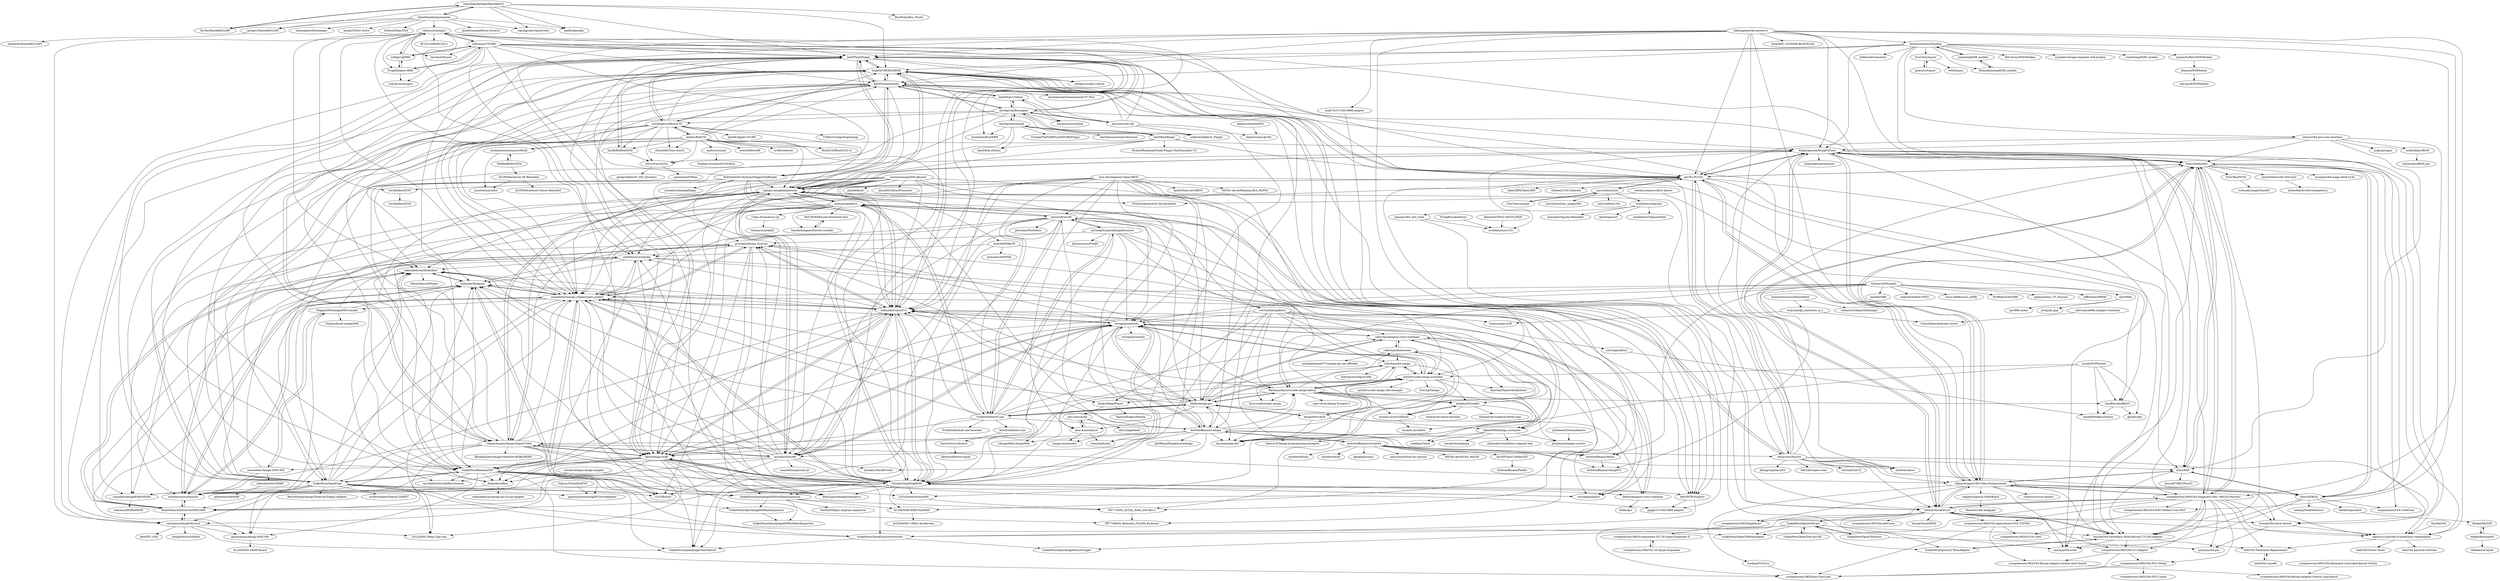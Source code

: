 digraph G {
"OpenHantek/OpenHantek6022" -> "OpenHantek/openhantek"
"OpenHantek/OpenHantek6022" -> "Ho-Ro/Hantek6022API"
"OpenHantek/OpenHantek6022" -> "rpcope1/Hantek6022API"
"OpenHantek/OpenHantek6022" -> "hoglet67/RGBtoHDMI"
"OpenHantek/OpenHantek6022" -> "keirf/FlashFloppy"
"OpenHantek/OpenHantek6022" -> "sigrokproject/pulseview" ["e"=1]
"OpenHantek/OpenHantek6022" -> "kanflo/opendps" ["e"=1]
"OpenHantek/OpenHantek6022" -> "BusPirate/Bus_Pirate" ["e"=1]
"bozimmerman/Zimodem" -> "jsalin/esp8266_modem"
"bozimmerman/Zimodem" -> "RolandJuno/esp8266_modem"
"bozimmerman/Zimodem" -> "8bit-bruno/WiFiModem"
"bozimmerman/Zimodem" -> "ssshake/vintage-computer-wifi-modem"
"bozimmerman/Zimodem" -> "stardot/esp8266_modem"
"bozimmerman/Zimodem" -> "frntc/Sidekick64"
"bozimmerman/Zimodem" -> "svenpetersen1965/C64-WiFi-Modem-User-Port"
"bozimmerman/Zimodem" -> "mecparts/RetroWiFiModem"
"bozimmerman/Zimodem" -> "hoglet67/RGBtoHDMI"
"bozimmerman/Zimodem" -> "bitfixer/bf-romulator" ["e"=1]
"bozimmerman/Zimodem" -> "cknave/c64-pico-ram-interface"
"bozimmerman/Zimodem" -> "KimJorgensen/KungFuFlash"
"bozimmerman/Zimodem" -> "FozzTexx/tcpser"
"bozimmerman/Zimodem" -> "keirf/Greaseweazle"
"bozimmerman/Zimodem" -> "keirf/FlashFloppy"
"naTmeg/ScriptedAmigaEmulator" -> "tonioni/WinUAE"
"naTmeg/ScriptedAmigaEmulator" -> "FrodeSolheim/fs-uae"
"naTmeg/ScriptedAmigaEmulator" -> "cnvogelg/amitools"
"naTmeg/ScriptedAmigaEmulator" -> "photonstorm/FlodJS" ["e"=1]
"naTmeg/ScriptedAmigaEmulator" -> "kusma/amiga-dev"
"naTmeg/ScriptedAmigaEmulator" -> "dirkwhoffmann/Moira"
"naTmeg/ScriptedAmigaEmulator" -> "rewtnull/amigafonts"
"naTmeg/ScriptedAmigaEmulator" -> "vAmigaWeb/vAmigaWeb"
"naTmeg/ScriptedAmigaEmulator" -> "grovdata/Amiga_Sources"
"AxisOxy/Planet-Rocklobster" -> "pchalamet/amiga-sources"
"cahirwpz/m68k-amigaos-toolchain" -> "voitureblanche/projet-secret"
"rewtnull/amigafonts" -> "koobo/HippoPlayer"
"rewtnull/amigafonts" -> "cnvogelg/amitools"
"rewtnull/amigafonts" -> "cahirwpz/amigaos-cross-toolchain"
"rewtnull/amigafonts" -> "prb28/vscode-amiga-assembly"
"rewtnull/amigafonts" -> "keirf/Amiga-Stuff"
"rewtnull/amigafonts" -> "Sakura-IT/Amiga-programming-examples"
"rewtnull/amigafonts" -> "tonioni/WinUAE"
"rewtnull/amigafonts" -> "alpine9000/amiga_examples"
"rewtnull/amigafonts" -> "BartmanAbyss/vscode-amiga-debug"
"rewtnull/amigafonts" -> "weiju/amiga-stuff"
"rewtnull/amigafonts" -> "bebbo/amiga-gcc"
"rewtnull/amigafonts" -> "nitrologic/blitz2"
"rewtnull/amigafonts" -> "leifo/haujobb-amiga"
"mntmn/amiga2000-gfxcard" -> "endofexclusive/greta"
"mntmn/amiga2000-gfxcard" -> "niklasekstrom/a314"
"mntmn/amiga2000-gfxcard" -> "ChuckyGang/DiagROM"
"mntmn/amiga2000-gfxcard" -> "Acill/A4000RevB"
"mntmn/amiga2000-gfxcard" -> "nonarkitten/amiga_replacement_project"
"mntmn/amiga2000-gfxcard" -> "keirf/Amiga-Stuff"
"mntmn/amiga2000-gfxcard" -> "parallella/oh" ["e"=1]
"mntmn/amiga2000-gfxcard" -> "captain-amygdala/pistorm"
"mntmn/amiga2000-gfxcard" -> "SukkoPera/Raemixx500"
"mntmn/amiga2000-gfxcard" -> "michalsc/Emu68"
"mntmn/amiga2000-gfxcard" -> "terriblefire/tf530"
"mntmn/amiga2000-gfxcard" -> "niklasekstrom/flickerfixer"
"mntmn/amiga2000-gfxcard" -> "keirf/PCB-Projects"
"mntmn/amiga2000-gfxcard" -> "cnvogelg/plipbox"
"mntmn/amiga2000-gfxcard" -> "jbush001/NyuziProcessor" ["e"=1]
"SukkoPera/OpenC64Saver" -> "jamarju/c64-psu"
"SukkoPera/OpenC64Saver" -> "SukkoPera/OpenC64Cart"
"radiomanV/TL866" -> "vdudouyt/minipro"
"radiomanV/TL866" -> "wd5gnr/qtl866"
"radiomanV/TL866" -> "ProgHQ/open-tl866"
"radiomanV/TL866" -> "keirf/PCB-Projects"
"radiomanV/TL866" -> "keirf/FlashFloppy"
"radiomanV/TL866" -> "endofexclusive/greta"
"radiomanV/TL866" -> "daveho/GALasm" ["e"=1]
"radiomanV/TL866" -> "niklasekstrom/a314"
"radiomanV/TL866" -> "ChuckyGang/DiagROM"
"radiomanV/TL866" -> "keirf/Greaseweazle"
"radiomanV/TL866" -> "BleuLlama/AmigaSchematics"
"radiomanV/TL866" -> "pi1541/Pi1541"
"radiomanV/TL866" -> "frntc/Sidekick64"
"radiomanV/TL866" -> "simoninns/SmallyMouse2"
"radiomanV/TL866" -> "rozhuk-im/minipro"
"LIV2/GottaGoFastRAM" -> "PR77/A500_ACCEL_RAM_IDE-Rev-2"
"OpenHantek/openhantek" -> "OpenHantek/OpenHantek6022"
"OpenHantek/openhantek" -> "rpcope1/Hantek6022API"
"OpenHantek/openhantek" -> "vdudouyt/minipro"
"OpenHantek/openhantek" -> "sigrokproject/pulseview" ["e"=1]
"OpenHantek/openhantek" -> "platformio/platform-ststm32" ["e"=1]
"OpenHantek/openhantek" -> "Ho-Ro/Hantek6022API"
"OpenHantek/openhantek" -> "blacksphere/blackmagic" ["e"=1]
"OpenHantek/openhantek" -> "kanflo/opendps" ["e"=1]
"OpenHantek/openhantek" -> "boseji/CH341-Store" ["e"=1]
"OpenHantek/openhantek" -> "ttrftech/NanoVNA" ["e"=1]
"PR77/A500_ACCEL_RAM_IDE-Rev-2" -> "PR77/68000_Relocator_FLASH_Kickstart"
"SukkoPera/Raemixx500" -> "SukkoPera/OpenAmiga500FastRamExpansion"
"SukkoPera/Raemixx500" -> "gazzmaniac/Amiga-SMD-500"
"SukkoPera/Raemixx500" -> "SukkoPera/OpenAmigaVideoHybrid"
"SukkoPera/Raemixx500" -> "jbilander/ReAgnus"
"SukkoPera/Raemixx500" -> "SukkoPera/OpenFlops"
"SukkoPera/Raemixx500" -> "niklasekstrom/flickerfixer"
"SukkoPera/Raemixx500" -> "SukkoPera/OpenAmiga600RamExpansion"
"SukkoPera/Raemixx500" -> "ChuckyGang/DiagROM"
"SukkoPera/Raemixx500" -> "nonarkitten/amiga_replacement_project"
"SukkoPera/Raemixx500" -> "BleuLlama/AmigaSchematics"
"SukkoPera/Raemixx500" -> "SukkoPera/OpenKickstartSwitcher"
"SukkoPera/Raemixx500" -> "svenpetersen1965/Epyx-FastLoad"
"SukkoPera/Raemixx500" -> "endofexclusive/deniser"
"SukkoPera/Raemixx500" -> "terriblefire/terriblefire-binaries"
"SukkoPera/Raemixx500" -> "jbilander/sdbox"
"baldengineer/bit-preserve" -> "mist64/cbmsrc" ["e"=1]
"baldengineer/bit-preserve" -> "mbarszcz-pcb/c64-rf-modulator-replacement"
"baldengineer/bit-preserve" -> "svenpetersen1965/C64-Diagnostic-Rev.-586220-Harness"
"baldengineer/bit-preserve" -> "keirf/Amiga-Stuff"
"baldengineer/bit-preserve" -> "pi1541/Pi1541"
"baldengineer/bit-preserve" -> "frntc/Sidekick64"
"baldengineer/bit-preserve" -> "bozimmerman/Zimodem"
"baldengineer/bit-preserve" -> "SukkoPera/Raemixx500"
"baldengineer/bit-preserve" -> "keirf/Greaseweazle"
"baldengineer/bit-preserve" -> "mafe72/27c160-tl866-adapter"
"baldengineer/bit-preserve" -> "KimJorgensen/KungFuFlash"
"baldengineer/bit-preserve" -> "bwack/KU-14194HB-RevB-KiCad"
"baldengineer/bit-preserve" -> "c0pperdragon/C64-Video-Enhancement"
"baldengineer/bit-preserve" -> "keirf/FlashFloppy"
"baldengineer/bit-preserve" -> "bwack/Versa64Cart"
"endofexclusive/deniser" -> "jbilander/ReAgnus"
"endofexclusive/deniser" -> "nonarkitten/amiga_replacement_project"
"endofexclusive/deniser" -> "EmberHeavyIndustries/HID2AMI"
"endofexclusive/deniser" -> "endofexclusive/greta"
"endofexclusive/greta" -> "PR77/A500_ACCEL_RAM_IDE-Rev-2"
"endofexclusive/greta" -> "PR77/68000_Relocator_FLASH_Kickstart"
"endofexclusive/greta" -> "endofexclusive/deniser"
"endofexclusive/greta" -> "niklasekstrom/flickerfixer"
"endofexclusive/greta" -> "jbilander/ReAgnus"
"endofexclusive/greta" -> "gianlucarenzi/AmigaPCDriveAdapter"
"endofexclusive/greta" -> "BleuLlama/AmigaSchematics"
"endofexclusive/greta" -> "gazzmaniac/Amiga-SMD-500"
"gazzmaniac/Amiga-SMD-500" -> "kr239/A500-SRAM-Board"
"michalsc/Emu68" -> "captain-amygdala/pistorm"
"michalsc/Emu68" -> "endofexclusive/deniser"
"michalsc/Emu68" -> "nonarkitten/amiga_replacement_project"
"michalsc/Emu68" -> "niklasekstrom/a314"
"michalsc/Emu68" -> "michalsc/Emu68-tools"
"michalsc/Emu68" -> "c0pperdragon/Amiga-Digital-Video"
"michalsc/Emu68" -> "cnvogelg/amitools"
"michalsc/Emu68" -> "niklasekstrom/flickerfixer"
"michalsc/Emu68" -> "nonarkitten/pseudo-jit"
"michalsc/Emu68" -> "LIV2/Bluster"
"michalsc/Emu68" -> "ChuckyGang/DiagROM"
"michalsc/Emu68" -> "grovdata/Amiga_Sources"
"michalsc/Emu68" -> "endofexclusive/greta"
"michalsc/Emu68" -> "jbilander/ReAgnus"
"michalsc/Emu68" -> "jasonsbeer/Amiga-2000-ATX"
"nickbild/picoROM" -> "rhulme/picoROM_pio"
"bebbo/amiga-gcc" -> "cnvogelg/amitools"
"bebbo/amiga-gcc" -> "BartmanAbyss/vscode-amiga-debug"
"bebbo/amiga-gcc" -> "prb28/vscode-amiga-assembly"
"bebbo/amiga-gcc" -> "bebbo/amigaos-cross-toolchain"
"bebbo/amiga-gcc" -> "ChuckyGang/DiagROM"
"bebbo/amiga-gcc" -> "cahirwpz/amigaos-cross-toolchain"
"bebbo/amiga-gcc" -> "nonarkitten/amiga_replacement_project"
"bebbo/amiga-gcc" -> "AmigaPorts/ACE"
"bebbo/amiga-gcc" -> "niklasekstrom/a314"
"bebbo/amiga-gcc" -> "leifo/haujobb-amiga"
"bebbo/amiga-gcc" -> "grovdata/Amiga_Sources"
"bebbo/amiga-gcc" -> "FrodeSolheim/fs-uae"
"bebbo/amiga-gcc" -> "keirf/Amiga-Stuff"
"bebbo/amiga-gcc" -> "kusma/amiga-dev"
"bebbo/amiga-gcc" -> "jens-maus/amissl"
"keirf/FlashFloppy" -> "keirf/Greaseweazle"
"keirf/FlashFloppy" -> "captain-amygdala/pistorm"
"keirf/FlashFloppy" -> "hoglet67/RGBtoHDMI"
"keirf/FlashFloppy" -> "SukkoPera/OpenFlops"
"keirf/FlashFloppy" -> "keirf/Amiga-Stuff"
"keirf/FlashFloppy" -> "ramapcsx2/gbs-control" ["e"=1]
"keirf/FlashFloppy" -> "c0pperdragon/Amiga-Digital-Video"
"keirf/FlashFloppy" -> "ChuckyGang/DiagROM"
"keirf/FlashFloppy" -> "davidgiven/fluxengine"
"keirf/FlashFloppy" -> "niklasekstrom/a314"
"keirf/FlashFloppy" -> "pi1541/Pi1541"
"keirf/FlashFloppy" -> "SukkoPera/Raemixx500"
"keirf/FlashFloppy" -> "erichelgeson/BlueSCSI"
"keirf/FlashFloppy" -> "simoninns/SmallyMouse2"
"keirf/FlashFloppy" -> "nonarkitten/amiga_replacement_project"
"kstenerud/Musashi" -> "dirkwhoffmann/Moira"
"kstenerud/Musashi" -> "nonarkitten/amiga_replacement_project"
"kstenerud/Musashi" -> "marhel/r68k"
"kstenerud/Musashi" -> "cnvogelg/amitools"
"kstenerud/Musashi" -> "nukeykt/Nuked-OPN2" ["e"=1]
"kstenerud/Musashi" -> "rosco-m68k/rosco_m68k" ["e"=1]
"kstenerud/Musashi" -> "ijor/fx68k"
"kstenerud/Musashi" -> "ProfKelly/EASy68K"
"kstenerud/Musashi" -> "ggnkua/Atari_ST_Sources" ["e"=1]
"kstenerud/Musashi" -> "jefftranter/68000" ["e"=1]
"kstenerud/Musashi" -> "BartmanAbyss/vscode-amiga-debug"
"kstenerud/Musashi" -> "dirkwhoffmann/vAmigaTS"
"kstenerud/Musashi" -> "dirkwhoffmann/vAmiga"
"mriale/PyDPainter" -> "AmiBlitz/AmiBlitz3"
"mriale/PyDPainter" -> "kusma/amiga-dev"
"mriale/PyDPainter" -> "prb28/vscode-amiga-assembly"
"mriale/PyDPainter" -> "earok/BlitzBasicDemos"
"mriale/PyDPainter" -> "gooofy/aqb"
"FrodeSolheim/fs-uae" -> "tonioni/WinUAE"
"FrodeSolheim/fs-uae" -> "FrodeSolheim/fs-uae-launcher"
"FrodeSolheim/fs-uae" -> "bebbo/amiga-gcc"
"FrodeSolheim/fs-uae" -> "cnvogelg/amitools"
"FrodeSolheim/fs-uae" -> "midwan/amiberry"
"FrodeSolheim/fs-uae" -> "prb28/vscode-amiga-assembly"
"FrodeSolheim/fs-uae" -> "dirkwhoffmann/vAmiga"
"FrodeSolheim/fs-uae" -> "naTmeg/ScriptedAmigaEmulator"
"FrodeSolheim/fs-uae" -> "libretro/libretro-uae"
"FrodeSolheim/fs-uae" -> "BartmanAbyss/vscode-amiga-debug"
"FrodeSolheim/fs-uae" -> "ChuckyGang/DiagROM"
"FrodeSolheim/fs-uae" -> "nonarkitten/amiga_replacement_project"
"FrodeSolheim/fs-uae" -> "niklasekstrom/a314"
"FrodeSolheim/fs-uae" -> "cahirwpz/amigaos-cross-toolchain"
"FrodeSolheim/fs-uae" -> "keirf/Amiga-Stuff"
"FozzTexx/ninepin" -> "Larswad/uno2iec"
"earok/scorpion-editor-demos" -> "AmiBlitz/AmiBlitz3"
"earok/scorpion-editor-demos" -> "PiStorm/pistorm32-lite-hardware"
"c0pperdragon/Amiga-Digital-Video" -> "hoglet67/RGBtoHDMI"
"c0pperdragon/Amiga-Digital-Video" -> "captain-amygdala/pistorm"
"c0pperdragon/Amiga-Digital-Video" -> "LinuxJedi/AmigaRGBtoHDMI"
"c0pperdragon/Amiga-Digital-Video" -> "keirf/Amiga-Stuff"
"c0pperdragon/Amiga-Digital-Video" -> "Bloodmosher/Amiga-VideoSlot-RGBtoHDMI"
"c0pperdragon/Amiga-Digital-Video" -> "SukkoPera/Raemixx500"
"c0pperdragon/Amiga-Digital-Video" -> "niklasekstrom/a314"
"c0pperdragon/Amiga-Digital-Video" -> "nonarkitten/amiga_replacement_project"
"c0pperdragon/Amiga-Digital-Video" -> "ChuckyGang/DiagROM"
"c0pperdragon/Amiga-Digital-Video" -> "SukkoPera/OpenFlops"
"c0pperdragon/Amiga-Digital-Video" -> "michalsc/Emu68"
"c0pperdragon/Amiga-Digital-Video" -> "LIV2/GottaGoFastRAM"
"c0pperdragon/Amiga-Digital-Video" -> "niklasekstrom/flickerfixer"
"c0pperdragon/Amiga-Digital-Video" -> "c0pperdragon/C64-Video-Enhancement"
"c0pperdragon/Amiga-Digital-Video" -> "EmberHeavyIndustries/HID2AMI"
"pi1541/Pi1541" -> "c0pperdragon/C64-Video-Enhancement"
"pi1541/Pi1541" -> "KimJorgensen/KungFuFlash"
"pi1541/Pi1541" -> "frntc/Sidekick64"
"pi1541/Pi1541" -> "bwack/Versa64Cart"
"pi1541/Pi1541" -> "randyrossi/bmc64"
"pi1541/Pi1541" -> "svenpetersen1965/C64-Diagnostic-Rev.-586220-Harness"
"pi1541/Pi1541" -> "bwack/C64-Switchless-Multi-Kernal-27C256-adapter"
"pi1541/Pi1541" -> "frntc/RAD"
"pi1541/Pi1541" -> "captain-amygdala/pistorm"
"pi1541/Pi1541" -> "OpenCBM/OpenCBM" ["e"=1]
"pi1541/Pi1541" -> "Larswad/uno2iec"
"pi1541/Pi1541" -> "GideonZ/1541ultimate" ["e"=1]
"pi1541/Pi1541" -> "mist64/cbmsrc" ["e"=1]
"pi1541/Pi1541" -> "hoglet67/RGBtoHDMI"
"pi1541/Pi1541" -> "c0pperdragon/Amiga-Digital-Video"
"keirf/Greaseweazle" -> "keirf/FlashFloppy"
"keirf/Greaseweazle" -> "davidgiven/fluxengine"
"keirf/Greaseweazle" -> "SukkoPera/OpenFlops"
"keirf/Greaseweazle" -> "hoglet67/RGBtoHDMI"
"keirf/Greaseweazle" -> "RobSmithDev/ArduinoFloppyDiskReader"
"keirf/Greaseweazle" -> "keirf/Amiga-Stuff"
"keirf/Greaseweazle" -> "keirf/Disk-Utilities"
"keirf/Greaseweazle" -> "captain-amygdala/pistorm"
"keirf/Greaseweazle" -> "keirf/PCB-Projects"
"keirf/Greaseweazle" -> "SukkoPera/Raemixx500"
"keirf/Greaseweazle" -> "c0pperdragon/Amiga-Digital-Video"
"keirf/Greaseweazle" -> "erichelgeson/BlueSCSI"
"keirf/Greaseweazle" -> "nonarkitten/amiga_replacement_project"
"keirf/Greaseweazle" -> "bwack/Versa64Cart"
"keirf/Greaseweazle" -> "aerobaticant/Greaseweazle-F7-Plus"
"dhansel/ArduinoFDC" -> "sbelectronics/pi-fdc"
"tonioni/WinUAE" -> "FrodeSolheim/fs-uae"
"tonioni/WinUAE" -> "cnvogelg/amitools"
"tonioni/WinUAE" -> "nonarkitten/amiga_replacement_project"
"tonioni/WinUAE" -> "bebbo/amiga-gcc"
"tonioni/WinUAE" -> "niklasekstrom/a314"
"tonioni/WinUAE" -> "naTmeg/ScriptedAmigaEmulator"
"tonioni/WinUAE" -> "tonioni/pfs3aio"
"tonioni/WinUAE" -> "midwan/amiberry"
"tonioni/WinUAE" -> "BartmanAbyss/vscode-amiga-debug"
"tonioni/WinUAE" -> "michalsc/Emu68"
"tonioni/WinUAE" -> "captain-amygdala/pistorm"
"tonioni/WinUAE" -> "prb28/vscode-amiga-assembly"
"tonioni/WinUAE" -> "ChuckyGang/DiagROM"
"tonioni/WinUAE" -> "petschau/WinFellow"
"tonioni/WinUAE" -> "keirf/Amiga-Stuff"
"KimJorgensen/KungFuFlash" -> "frntc/Sidekick64"
"KimJorgensen/KungFuFlash" -> "svenpetersen1965/C64-Diagnostic-Rev.-586220-Harness"
"KimJorgensen/KungFuFlash" -> "c0pperdragon/C64-Video-Enhancement"
"KimJorgensen/KungFuFlash" -> "bwack/Versa64Cart"
"KimJorgensen/KungFuFlash" -> "bwack/C64-Switchless-Multi-Kernal-27C256-adapter"
"KimJorgensen/KungFuFlash" -> "pi1541/Pi1541"
"KimJorgensen/KungFuFlash" -> "jamarju/c64-sram"
"KimJorgensen/KungFuFlash" -> "frntc/SIDKick"
"KimJorgensen/KungFuFlash" -> "svofski/mouse1351"
"KimJorgensen/KungFuFlash" -> "KimJorgensen/tapecart"
"KimJorgensen/KungFuFlash" -> "mbarszcz-pcb/c64-rf-modulator-replacement"
"KimJorgensen/KungFuFlash" -> "frntc/RAD"
"KimJorgensen/KungFuFlash" -> "bwack/C64-Saver-bwack"
"KimJorgensen/KungFuFlash" -> "captain-amygdala/pistorm"
"KimJorgensen/KungFuFlash" -> "SukkoPera/OpenFlops"
"c0pperdragon/A-VideoBoard" -> "desaster/c64-dodgypla"
"c0pperdragon/C64-Video-Enhancement" -> "svenpetersen1965/C64-Diagnostic-Rev.-586220-Harness"
"c0pperdragon/C64-Video-Enhancement" -> "bwack/Versa64Cart"
"c0pperdragon/C64-Video-Enhancement" -> "frntc/Sidekick64"
"c0pperdragon/C64-Video-Enhancement" -> "KimJorgensen/KungFuFlash"
"c0pperdragon/C64-Video-Enhancement" -> "pi1541/Pi1541"
"c0pperdragon/C64-Video-Enhancement" -> "c0pperdragon/A-VideoBoard"
"c0pperdragon/C64-Video-Enhancement" -> "mbarszcz-pcb/c64-rf-modulator-replacement"
"c0pperdragon/C64-Video-Enhancement" -> "randyrossi/vicii-kawari"
"c0pperdragon/C64-Video-Enhancement" -> "bwack/C64-Switchless-Multi-Kernal-27C256-adapter"
"c0pperdragon/C64-Video-Enhancement" -> "bwack/C64-Saver-bwack"
"c0pperdragon/C64-Video-Enhancement" -> "frntc/RAD"
"c0pperdragon/C64-Video-Enhancement" -> "svenpetersen1965/Diag64cart"
"c0pperdragon/C64-Video-Enhancement" -> "frntc/SIDKick"
"c0pperdragon/C64-Video-Enhancement" -> "jamarju/c64-sram"
"c0pperdragon/C64-Video-Enhancement" -> "hackup/Pi1541io"
"frntc/Sidekick64" -> "frntc/SIDKick"
"frntc/Sidekick64" -> "frntc/RAD"
"frntc/Sidekick64" -> "KimJorgensen/KungFuFlash"
"frntc/Sidekick64" -> "c0pperdragon/C64-Video-Enhancement"
"frntc/Sidekick64" -> "svenpetersen1965/C64-Diagnostic-Rev.-586220-Harness"
"frntc/Sidekick64" -> "bwack/C64-Switchless-Multi-Kernal-27C256-adapter"
"frntc/Sidekick64" -> "frntc/RasPIC64"
"frntc/Sidekick64" -> "bwack/Versa64Cart"
"frntc/Sidekick64" -> "mbarszcz-pcb/c64-rf-modulator-replacement"
"frntc/Sidekick64" -> "pi1541/Pi1541"
"frntc/Sidekick64" -> "wagiminator/C64-Collection"
"frntc/Sidekick64" -> "jamarju/c64-sram"
"frntc/Sidekick64" -> "msolajic/c64-magic-desk-512k"
"frntc/Sidekick64" -> "bwack/C64-Saver-bwack"
"frntc/Sidekick64" -> "misterblack1/ef3-c64-tools"
"hbekel/MixSID" -> "hbekel/keyman64"
"mbarszcz-pcb/c64-rf-modulator-replacement" -> "tebl/C64-Modulator-Replacement"
"mbarszcz-pcb/c64-rf-modulator-replacement" -> "tebl/C64-Power-Saver"
"mbarszcz-pcb/c64-rf-modulator-replacement" -> "tebl/C64-Joystick-Switcher"
"tltx/MeC64" -> "mbarszcz-pcb/c64-rf-modulator-replacement"
"erichelgeson/BlueSCSI" -> "akuker/RASCSI"
"erichelgeson/BlueSCSI" -> "ztto/ArdSCSino-stm32"
"erichelgeson/BlueSCSI" -> "captain-amygdala/pistorm"
"erichelgeson/BlueSCSI" -> "SukkoPera/OpenFlops"
"erichelgeson/BlueSCSI" -> "hoglet67/RGBtoHDMI"
"erichelgeson/BlueSCSI" -> "keirf/Greaseweazle"
"erichelgeson/BlueSCSI" -> "keirf/FlashFloppy"
"erichelgeson/BlueSCSI" -> "IanSB/RGBtoHDMI"
"erichelgeson/BlueSCSI" -> "nonarkitten/amiga_replacement_project"
"erichelgeson/BlueSCSI" -> "BlueSCSI/BlueSCSI-v2"
"erichelgeson/BlueSCSI" -> "jbilander/ReAgnus"
"erichelgeson/BlueSCSI" -> "tjboldt/Apple2-IO-RPi" ["e"=1]
"erichelgeson/BlueSCSI" -> "retro16/acsi2stm"
"erichelgeson/BlueSCSI" -> "V2RetroComputing/analog" ["e"=1]
"erichelgeson/BlueSCSI" -> "mishimasensei/macse30mlb"
"alpine9000/amiga_examples" -> "pchalamet/amiga-sources"
"alpine9000/amiga_examples" -> "Sakura-IT/Amiga-programming-examples"
"alpine9000/amiga_examples" -> "niklasekstrom/blitter-subpixel-line"
"alpine9000/amiga_examples" -> "earok/GloomAmiga"
"alpine9000/amiga_examples" -> "askeksa/Cinter" ["e"=1]
"svenpetersen1965/C64-WiFi-Modem-User-Port" -> "svenpetersen1965/Pi1541-HAT"
"Ho-Ro/Hantek6022API" -> "OpenHantek/OpenHantek6022"
"RobSmithDev/ArduinoFloppyDiskReader" -> "jtsiomb/usbamigafloppy"
"RobSmithDev/ArduinoFloppyDiskReader" -> "keirf/Greaseweazle"
"RobSmithDev/ArduinoFloppyDiskReader" -> "ChuckyGang/DiagROM"
"RobSmithDev/ArduinoFloppyDiskReader" -> "captain-amygdala/pistorm"
"RobSmithDev/ArduinoFloppyDiskReader" -> "c0pperdragon/Amiga-Digital-Video"
"RobSmithDev/ArduinoFloppyDiskReader" -> "niklasekstrom/flickerfixer"
"RobSmithDev/ArduinoFloppyDiskReader" -> "keirf/PCB-Projects"
"RobSmithDev/ArduinoFloppyDiskReader" -> "niklasekstrom/a314"
"RobSmithDev/ArduinoFloppyDiskReader" -> "SukkoPera/OpenFlops"
"RobSmithDev/ArduinoFloppyDiskReader" -> "grovdata/Amiga_Sources"
"RobSmithDev/ArduinoFloppyDiskReader" -> "keirf/FlashFloppy"
"captain-amygdala/pistorm" -> "c0pperdragon/Amiga-Digital-Video"
"captain-amygdala/pistorm" -> "michalsc/Emu68"
"captain-amygdala/pistorm" -> "niklasekstrom/a314"
"captain-amygdala/pistorm" -> "hoglet67/RGBtoHDMI"
"captain-amygdala/pistorm" -> "keirf/FlashFloppy"
"captain-amygdala/pistorm" -> "nonarkitten/amiga_replacement_project"
"captain-amygdala/pistorm" -> "keirf/Amiga-Stuff"
"captain-amygdala/pistorm" -> "SukkoPera/OpenFlops"
"captain-amygdala/pistorm" -> "LinuxJedi/AmigaRGBtoHDMI"
"captain-amygdala/pistorm" -> "KimJorgensen/KungFuFlash"
"captain-amygdala/pistorm" -> "ChuckyGang/DiagROM"
"captain-amygdala/pistorm" -> "midwan/amiberry"
"captain-amygdala/pistorm" -> "jbilander/sdbox"
"captain-amygdala/pistorm" -> "PiStorm/pistorm32-lite-hardware"
"captain-amygdala/pistorm" -> "pi1541/Pi1541"
"kyr0/PCemV14MacOSX" -> "dirkwhoffmann/Peddle"
"midwan/amiberry" -> "captain-amygdala/pistorm"
"midwan/amiberry" -> "FrodeSolheim/fs-uae"
"midwan/amiberry" -> "c0pperdragon/Amiga-Digital-Video"
"midwan/amiberry" -> "tonioni/WinUAE"
"midwan/amiberry" -> "michalsc/Emu68"
"midwan/amiberry" -> "dirkwhoffmann/vAmiga"
"midwan/amiberry" -> "Chips-fr/uae4arm-rpi"
"midwan/amiberry" -> "nonarkitten/amiga_replacement_project"
"midwan/amiberry" -> "henrikstengaard/hstwb-installer"
"midwan/amiberry" -> "niklasekstrom/a314"
"midwan/amiberry" -> "koobo/HippoPlayer"
"midwan/amiberry" -> "randyrossi/bmc64"
"midwan/amiberry" -> "LinuxJedi/AmigaRGBtoHDMI"
"midwan/amiberry" -> "SukkoPera/Raemixx500"
"midwan/amiberry" -> "MrV2K/WHDLoad-Download-Tool"
"randyrossi/bmc64" -> "frntc/Sidekick64"
"randyrossi/bmc64" -> "pi1541/Pi1541"
"randyrossi/bmc64" -> "KimJorgensen/KungFuFlash"
"randyrossi/bmc64" -> "c0pperdragon/C64-Video-Enhancement"
"randyrossi/bmc64" -> "mbarszcz-pcb/c64-rf-modulator-replacement"
"randyrossi/bmc64" -> "frntc/RAD"
"randyrossi/bmc64" -> "jblang/supermon64" ["e"=1]
"randyrossi/bmc64" -> "bwack/Versa64Cart"
"randyrossi/bmc64" -> "mist64/cbmsrc" ["e"=1]
"randyrossi/bmc64" -> "frntc/SIDKick"
"randyrossi/bmc64" -> "captain-amygdala/pistorm"
"randyrossi/bmc64" -> "hoglet67/RGBtoHDMI"
"randyrossi/bmc64" -> "MEGA65/open-roms" ["e"=1]
"randyrossi/bmc64" -> "midwan/amiberry"
"randyrossi/bmc64" -> "chironb/ChiCLI"
"askeksa/Shrinkler" -> "emmanuel-marty/salvador" ["e"=1]
"askeksa/Shrinkler" -> "arnaud-carre/LSPlayer"
"askeksa/Shrinkler" -> "Kalmalyzer/subpixel-blitter-line"
"askeksa/Shrinkler" -> "arnaud-carre/ldos"
"historicalsource/DeluxePaint" -> "weiju/amiga_hardware_in_c"
"historicalsource/DeluxePaint" -> "mheyer32/dopus5allamigas"
"vdudouyt/minipro" -> "radiomanV/TL866"
"vdudouyt/minipro" -> "wd5gnr/qtl866"
"vdudouyt/minipro" -> "ProgHQ/open-tl866"
"vdudouyt/minipro" -> "simoninns/SmallyMouse2"
"vdudouyt/minipro" -> "terriblefire/tf530"
"vdudouyt/minipro" -> "keirf/FlashFloppy"
"vdudouyt/minipro" -> "daveho/GALasm" ["e"=1]
"vdudouyt/minipro" -> "keirf/PCB-Projects"
"vdudouyt/minipro" -> "ChuckyGang/DiagROM"
"vdudouyt/minipro" -> "keirf/Amiga-Stuff"
"vdudouyt/minipro" -> "RC2014Z80/RC2014" ["e"=1]
"vdudouyt/minipro" -> "niklasekstrom/flickerfixer"
"vdudouyt/minipro" -> "wwarthen/RomWBW" ["e"=1]
"vdudouyt/minipro" -> "nonarkitten/amiga_replacement_project"
"vdudouyt/minipro" -> "endofexclusive/greta"
"hoglet67/RGBtoHDMI" -> "c0pperdragon/Amiga-Digital-Video"
"hoglet67/RGBtoHDMI" -> "captain-amygdala/pistorm"
"hoglet67/RGBtoHDMI" -> "keirf/FlashFloppy"
"hoglet67/RGBtoHDMI" -> "IanSB/RGBtoHDMI"
"hoglet67/RGBtoHDMI" -> "c0pperdragon/C64-Video-Enhancement"
"hoglet67/RGBtoHDMI" -> "keirf/Greaseweazle"
"hoglet67/RGBtoHDMI" -> "SukkoPera/OpenFlops"
"hoglet67/RGBtoHDMI" -> "LinuxJedi/AmigaRGBtoHDMI"
"hoglet67/RGBtoHDMI" -> "ramapcsx2/gbs-control" ["e"=1]
"hoglet67/RGBtoHDMI" -> "KimJorgensen/KungFuFlash"
"hoglet67/RGBtoHDMI" -> "pi1541/Pi1541"
"hoglet67/RGBtoHDMI" -> "svenpetersen1965/C64-Diagnostic-Rev.-586220-Harness"
"hoglet67/RGBtoHDMI" -> "SukkoPera/Raemixx500"
"hoglet67/RGBtoHDMI" -> "nonarkitten/amiga_replacement_project"
"hoglet67/RGBtoHDMI" -> "ChuckyGang/DiagROM"
"SukkoPera/OpenC64Cart" -> "SukkoPera/OpenC64Cart16K"
"SukkoPera/OpenC64Cart" -> "SukkoPera/OpenC64Saver"
"SukkoPera/OpenC64Cart" -> "SukkoPera/OpenC64WarpSpeed"
"SukkoPera/OpenC64Cart" -> "SukkoPera/OpenAmigaMouseTrigger"
"SukkoPera/OpenC64Cart" -> "SukkoPera/Open2327RomAdapter"
"SukkoPera/OpenC64Cart" -> "bwack/C64-Switchless-Multi-Kernal-27C256-adapter"
"SukkoPera/OpenC64Cart" -> "SukkoPera/OpenKickstartSwitcher"
"SukkoPera/OpenKickstartSwitcher" -> "SukkoPera/OpenAmigaMouseTrigger"
"SukkoPera/OpenKickstartSwitcher" -> "SukkoPera/OpenAmigaVideoHybrid"
"simoninns/SmallyMouse2" -> "EmberHeavyIndustries/HID2AMI"
"simoninns/SmallyMouse2" -> "gazzmaniac/Amiga-SMD-500"
"simoninns/SmallyMouse2" -> "AmigaPorts/a500hdd"
"simoninns/SmallyMouse2" -> "SukkoPera/OpenAmigaVideoHybrid"
"simoninns/SmallyMouse2" -> "LIV2/A500-2Meg-Chip-ram"
"simoninns/SmallyMouse2" -> "keirf/FF_OSD"
"BartmanAbyss/vscode-amiga-debug" -> "bebbo/amiga-gcc"
"BartmanAbyss/vscode-amiga-debug" -> "prb28/vscode-amiga-assembly"
"BartmanAbyss/vscode-amiga-debug" -> "leifo/haujobb-amiga"
"BartmanAbyss/vscode-amiga-debug" -> "spec-chum/Amiga-Scoopex-C"
"BartmanAbyss/vscode-amiga-debug" -> "niklasekstrom/a314"
"BartmanAbyss/vscode-amiga-debug" -> "AmiBlitz/AmiBlitz3"
"BartmanAbyss/vscode-amiga-debug" -> "askeksa/Shrinkler"
"BartmanAbyss/vscode-amiga-debug" -> "alpine9000/amiga_examples"
"BartmanAbyss/vscode-amiga-debug" -> "cnvogelg/amitools"
"BartmanAbyss/vscode-amiga-debug" -> "arnaud-carre/LSPlayer"
"BartmanAbyss/vscode-amiga-debug" -> "AmigaPorts/ACE"
"BartmanAbyss/vscode-amiga-debug" -> "cahirwpz/demoscene"
"BartmanAbyss/vscode-amiga-debug" -> "flynn-nrg/tornado-amiga"
"BartmanAbyss/vscode-amiga-debug" -> "kusma/amiga-dev"
"BartmanAbyss/vscode-amiga-debug" -> "koobo/HippoPlayer"
"terriblefire/tf530" -> "terriblefire/tf534"
"go4retro/tcpser" -> "FozzTexx/tcpser"
"dirkwhoffmann/vAmiga" -> "dirkwhoffmann/virtualc64"
"dirkwhoffmann/vAmiga" -> "cnvogelg/amitools"
"dirkwhoffmann/vAmiga" -> "dirkwhoffmann/Moira"
"dirkwhoffmann/vAmiga" -> "bebbo/amiga-gcc"
"dirkwhoffmann/vAmiga" -> "nonarkitten/amiga_replacement_project"
"dirkwhoffmann/vAmiga" -> "prb28/vscode-amiga-assembly"
"dirkwhoffmann/vAmiga" -> "michalsc/Emu68"
"dirkwhoffmann/vAmiga" -> "grovdata/Amiga_Sources"
"dirkwhoffmann/vAmiga" -> "vAmigaWeb/vAmigaWeb"
"dirkwhoffmann/vAmiga" -> "dirkwhoffmann/vAmigaTS"
"dirkwhoffmann/vAmiga" -> "michalsc/Emu68-tools"
"dirkwhoffmann/vAmiga" -> "BartmanAbyss/vscode-amiga-debug"
"dirkwhoffmann/vAmiga" -> "djh0ffman/KnightmareAmiga"
"dirkwhoffmann/vAmiga" -> "c0pperdragon/Amiga-Digital-Video"
"dirkwhoffmann/vAmiga" -> "kusma/amiga-dev"
"dirkwhoffmann/virtualc64" -> "dirkwhoffmann/vAmiga"
"dirkwhoffmann/virtualc64" -> "dirkwhoffmann/Moira"
"dirkwhoffmann/virtualc64" -> "randyrossi/bmc64"
"dirkwhoffmann/virtualc64" -> "mist64/c64rom" ["e"=1]
"dirkwhoffmann/virtualc64" -> "mist64/c64ref" ["e"=1]
"dirkwhoffmann/virtualc64" -> "lgblgblgb/xemu" ["e"=1]
"dirkwhoffmann/virtualc64" -> "mist64/cbmsrc" ["e"=1]
"dirkwhoffmann/virtualc64" -> "speccytools/fuse-for-macosx" ["e"=1]
"dirkwhoffmann/virtualc64" -> "MiSTer-devel/C64_MiSTer" ["e"=1]
"dirkwhoffmann/virtualc64" -> "kyr0/PCemV14MacOSX"
"koobo/HippoPlayer" -> "jens-maus/yam"
"koobo/HippoPlayer" -> "RasmusEdgar/dintwm"
"ChuckyGang/DiagROM" -> "keirf/Amiga-Stuff"
"ChuckyGang/DiagROM" -> "nonarkitten/amiga_replacement_project"
"ChuckyGang/DiagROM" -> "keirf/PCB-Projects"
"ChuckyGang/DiagROM" -> "cnvogelg/plipbox"
"ChuckyGang/DiagROM" -> "BleuLlama/AmigaSchematics"
"ChuckyGang/DiagROM" -> "niklasekstrom/flickerfixer"
"ChuckyGang/DiagROM" -> "jbilander/ReAgnus"
"ChuckyGang/DiagROM" -> "endofexclusive/deniser"
"ChuckyGang/DiagROM" -> "SukkoPera/OpenAmigaVideoHybrid"
"ChuckyGang/DiagROM" -> "niklasekstrom/a314"
"ChuckyGang/DiagROM" -> "EmberHeavyIndustries/HID2AMI"
"ChuckyGang/DiagROM" -> "SukkoPera/OpenAmiga500FastRamExpansion"
"ChuckyGang/DiagROM" -> "LIV2/GottaGoFastRAM"
"ChuckyGang/DiagROM" -> "bebbo/amigaos-cross-toolchain"
"ChuckyGang/DiagROM" -> "kr239/A500-8MB-FastRAM"
"FrankBuss/kerberos" -> "svofski/mouse1351"
"Larswad/uno2iec" -> "FozzTexx/ninepin"
"Larswad/uno2iec" -> "Larswad/sd2iec_mega2560"
"Larswad/uno2iec" -> "nistvan86/ar1541"
"Larswad/uno2iec" -> "sweetlilmre/tapuino"
"Larswad/uno2iec" -> "pi1541/Pi1541"
"SukkoPera/Open2327RomAdapter" -> "bwack/C64-Switchless-Multi-Kernal-27C256-adapter"
"SukkoPera/OpenC64Cart16K" -> "SukkoPera/OpenC64Cart"
"bwack/C64-Switchless-Multi-Kernal-27C256-adapter" -> "tebl/C64-Modulator-Replacement"
"bwack/C64-Switchless-Multi-Kernal-27C256-adapter" -> "SukkoPera/Open2327RomAdapter"
"bwack/C64-Switchless-Multi-Kernal-27C256-adapter" -> "jamarju/c64-sram"
"bwack/C64-Switchless-Multi-Kernal-27C256-adapter" -> "svenpetersen1965/C64-A-V-Adaptor"
"bwack/C64-Switchless-Multi-Kernal-27C256-adapter" -> "bwack/Versa64Cart"
"bwack/C64-Switchless-Multi-Kernal-27C256-adapter" -> "svenpetersen1965/C64-Diagnostic-Rev.-586220-Harness"
"bwack/Versa64Cart" -> "svenpetersen1965/C64-Diagnostic-Rev.-586220-Harness"
"bwack/Versa64Cart" -> "bwack/C64-Switchless-Multi-Kernal-27C256-adapter"
"bwack/Versa64Cart" -> "c0pperdragon/C64-Video-Enhancement"
"bwack/Versa64Cart" -> "svenpetersen1965/C64-A-V-Adaptor"
"bwack/Versa64Cart" -> "svenpetersen1965/Diag64cart"
"bwack/Versa64Cart" -> "bwack/C64-Saver-bwack"
"bwack/Versa64Cart" -> "svenpetersen1965/Versa64Case"
"bwack/Versa64Cart" -> "mbarszcz-pcb/c64-rf-modulator-replacement"
"bwack/Versa64Cart" -> "SukkoPera/Open2327RomAdapter"
"bwack/Versa64Cart" -> "svenpetersen1965/C64-replacement-PSU-230VAC-"
"bwack/Versa64Cart" -> "KimJorgensen/KungFuFlash"
"bwack/Versa64Cart" -> "frntc/Sidekick64"
"bwack/Versa64Cart" -> "bwack/VersaZIF64"
"bwack/Versa64Cart" -> "svenpetersen1965/Epyx-FastLoad"
"bwack/Versa64Cart" -> "SukkoPera/OpenC64Cart"
"hbekel/reprom64" -> "hbekel/MixSID"
"jamarju/c64_test_tools" -> "jamarju/c64-sram"
"jamarju/c64_test_tools" -> "svofski/mouse1351"
"keirf/Amiga-Stuff" -> "ChuckyGang/DiagROM"
"keirf/Amiga-Stuff" -> "niklasekstrom/a314"
"keirf/Amiga-Stuff" -> "EmberHeavyIndustries/HID2AMI"
"keirf/Amiga-Stuff" -> "jbilander/sdbox"
"keirf/Amiga-Stuff" -> "SukkoPera/OpenAmigaVideoHybrid"
"keirf/Amiga-Stuff" -> "BleuLlama/AmigaSchematics"
"keirf/Amiga-Stuff" -> "c0pperdragon/Amiga-Digital-Video"
"keirf/Amiga-Stuff" -> "LIV2/A500-2Meg-Chip-ram"
"keirf/Amiga-Stuff" -> "keirf/PCB-Projects"
"keirf/Amiga-Stuff" -> "SukkoPera/OpenKickstartSwitcher"
"keirf/Amiga-Stuff" -> "cnvogelg/amitools"
"keirf/Amiga-Stuff" -> "SukkoPera/Raemixx500"
"keirf/Amiga-Stuff" -> "terriblefire/terriblefire-binaries"
"keirf/Amiga-Stuff" -> "simoninns/SmallyMouse2"
"keirf/Amiga-Stuff" -> "gaggi/27c160-tl866-adapter"
"kusma/amiga-dev" -> "cahirwpz/amigaos-cross-toolchain"
"SukkoPera/OpenFlops" -> "SukkoPera/Raemixx500"
"SukkoPera/OpenFlops" -> "SukkoPera/OpenAmiga500FastRamExpansion"
"SukkoPera/OpenFlops" -> "EmberHeavyIndustries/HID2AMI"
"SukkoPera/OpenFlops" -> "jbilander/ReAgnus"
"SukkoPera/OpenFlops" -> "simoninns/SmallyMouse2"
"SukkoPera/OpenFlops" -> "LinuxJedi/AmigaRGBtoHDMI"
"SukkoPera/OpenFlops" -> "nonarkitten/amiga_replacement_project"
"SukkoPera/OpenFlops" -> "niklasekstrom/flickerfixer"
"SukkoPera/OpenFlops" -> "LIV2/A500-2Meg-Chip-ram"
"SukkoPera/OpenFlops" -> "RetroNynjah/Amiga-External-Floppy-Adapter"
"SukkoPera/OpenFlops" -> "SukkoPera/OpenC64WarpSpeed"
"SukkoPera/OpenFlops" -> "SukkoPera/OpenKickstartSwitcher"
"SukkoPera/OpenFlops" -> "gianlucarenzi/AmigaPCDriveAdapter"
"SukkoPera/OpenFlops" -> "LIV2/Bluster"
"SukkoPera/OpenFlops" -> "screwbreaker/OpenA1200RTC"
"cknave/c64-pico-ram-interface" -> "frntc/Sidekick64"
"cknave/c64-pico-ram-interface" -> "frntc/RAD"
"cknave/c64-pico-ram-interface" -> "KimJorgensen/KungFuFlash"
"cknave/c64-pico-ram-interface" -> "nickbild/picoROM"
"cknave/c64-pico-ram-interface" -> "frntc/SIDKick"
"cknave/c64-pico-ram-interface" -> "pi1541/Pi1541"
"cknave/c64-pico-ram-interface" -> "polpo/picogus" ["e"=1]
"keirf/flashfloppy" -> "keirf/greaseweazle"
"keirf/flashfloppy" -> "SukkoPera/OpenFlops"
"keirf/flashfloppy" -> "keirf/disk-utilities"
"keirf/flashfloppy" -> "KimJorgensen/KungFuFlash"
"keirf/flashfloppy" -> "hoglet67/RGBtoHDMI"
"keirf/flashfloppy" -> "captain-amygdala/pistorm"
"keirf/flashfloppy" -> "pi1541/Pi1541"
"keirf/flashfloppy" -> "RichardRozehnal/Gotek-Floppy-Disk-Emulator-V2"
"nonarkitten/amiga_replacement_project" -> "jbilander/ReAgnus"
"nonarkitten/amiga_replacement_project" -> "endofexclusive/deniser"
"nonarkitten/amiga_replacement_project" -> "niklasekstrom/flickerfixer"
"nonarkitten/amiga_replacement_project" -> "niklasekstrom/a314"
"nonarkitten/amiga_replacement_project" -> "LIV2/Bluster"
"nonarkitten/amiga_replacement_project" -> "ChuckyGang/DiagROM"
"nonarkitten/amiga_replacement_project" -> "gazzmaniac/Amiga-SMD-500"
"nonarkitten/amiga_replacement_project" -> "grovdata/Amiga_Sources"
"nonarkitten/amiga_replacement_project" -> "endofexclusive/greta"
"nonarkitten/amiga_replacement_project" -> "EmberHeavyIndustries/HID2AMI"
"nonarkitten/amiga_replacement_project" -> "LIV2/A500-2Meg-Chip-ram"
"nonarkitten/amiga_replacement_project" -> "SukkoPera/OpenAmigaVideoHybrid"
"nonarkitten/amiga_replacement_project" -> "Floppie209/Amiga2000-remake"
"nonarkitten/amiga_replacement_project" -> "LIV2/GottaGoFastRAM"
"nonarkitten/amiga_replacement_project" -> "SukkoPera/Raemixx500"
"svenpetersen1965/C64-Diagnostic-Rev.-586220-Harness" -> "bwack/Versa64Cart"
"svenpetersen1965/C64-Diagnostic-Rev.-586220-Harness" -> "c0pperdragon/C64-Video-Enhancement"
"svenpetersen1965/C64-Diagnostic-Rev.-586220-Harness" -> "bwack/C64-Switchless-Multi-Kernal-27C256-adapter"
"svenpetersen1965/C64-Diagnostic-Rev.-586220-Harness" -> "svenpetersen1965/C64-replacement-PSU-230VAC-"
"svenpetersen1965/C64-Diagnostic-Rev.-586220-Harness" -> "svenpetersen1965/Diag64cart"
"svenpetersen1965/C64-Diagnostic-Rev.-586220-Harness" -> "svenpetersen1965/C64-A-V-Adaptor"
"svenpetersen1965/C64-Diagnostic-Rev.-586220-Harness" -> "KimJorgensen/KungFuFlash"
"svenpetersen1965/C64-Diagnostic-Rev.-586220-Harness" -> "svenpetersen1965/C64-PSU-Global"
"svenpetersen1965/C64-Diagnostic-Rev.-586220-Harness" -> "mbarszcz-pcb/c64-rf-modulator-replacement"
"svenpetersen1965/C64-Diagnostic-Rev.-586220-Harness" -> "tebl/C64-Modulator-Replacement"
"svenpetersen1965/C64-Diagnostic-Rev.-586220-Harness" -> "frntc/Sidekick64"
"svenpetersen1965/C64-Diagnostic-Rev.-586220-Harness" -> "svenpetersen1965/C64-WiFi-Modem-User-Port"
"svenpetersen1965/C64-Diagnostic-Rev.-586220-Harness" -> "bwack/C64-Saver-bwack"
"svenpetersen1965/C64-Diagnostic-Rev.-586220-Harness" -> "SukkoPera/OpenC64WarpSpeed"
"svenpetersen1965/C64-Diagnostic-Rev.-586220-Harness" -> "jamarju/c64-psu"
"svenpetersen1965/C64-replacement-PSU-230VAC-" -> "svenpetersen1965/C64-Kernal-Adaptor-Switch-short-board-"
"svenpetersen1965/C64-replacement-PSU-230VAC-" -> "svenpetersen1965/Pi1541-HAT"
"svenpetersen1965/C64-replacement-PSU-230VAC-" -> "svenpetersen1965/Epyx-FastLoad"
"akuker/RASCSI" -> "erichelgeson/BlueSCSI"
"akuker/RASCSI" -> "hoglet67/RGBtoHDMI"
"akuker/RASCSI" -> "IanSB/RGBtoHDMI"
"akuker/RASCSI" -> "retro16/acsi2stm"
"akuker/RASCSI" -> "keirf/Greaseweazle"
"akuker/RASCSI" -> "captain-amygdala/pistorm"
"akuker/RASCSI" -> "SukkoPera/OpenFlops"
"akuker/RASCSI" -> "nonarkitten/amiga_replacement_project"
"akuker/RASCSI" -> "mishimasensei/macse30mlb"
"akuker/RASCSI" -> "ztto/ArdSCSino-stm32"
"akuker/RASCSI" -> "cy384/ssheven" ["e"=1]
"akuker/RASCSI" -> "autc04/Retro68" ["e"=1]
"akuker/RASCSI" -> "saybur/scuznet"
"akuker/RASCSI" -> "niklasekstrom/a314"
"akuker/RASCSI" -> "BlueSCSI/BlueSCSI-v2"
"keirf/greaseweazle" -> "davidgiven/fluxengine"
"keirf/greaseweazle" -> "keirf/flashfloppy"
"keirf/greaseweazle" -> "keirf/disk-utilities"
"keirf/greaseweazle" -> "keirf/greaseweazle-firmware"
"keirf/greaseweazle" -> "FrankieTheFluff/FluxMyFluffyFloppy"
"keirf/greaseweazle" -> "nonarkitten/amiga_replacement_project"
"keirf/greaseweazle" -> "wwarthen/RomWBW" ["e"=1]
"aros-development-team/AROS" -> "bebbo/amiga-gcc"
"aros-development-team/AROS" -> "nonarkitten/amiga_replacement_project"
"aros-development-team/AROS" -> "michalsc/Emu68"
"aros-development-team/AROS" -> "ApolloTeam-dev/AROS"
"aros-development-team/AROS" -> "niklasekstrom/a314"
"aros-development-team/AROS" -> "cnvogelg/amitools"
"aros-development-team/AROS" -> "tonioni/pfs3aio"
"aros-development-team/AROS" -> "prb28/vscode-amiga-assembly"
"aros-development-team/AROS" -> "dirkwhoffmann/vAmiga"
"aros-development-team/AROS" -> "MiSTer-devel/Minimig-AGA_MiSTer" ["e"=1]
"aros-development-team/AROS" -> "jens-maus/amissl"
"aros-development-team/AROS" -> "captain-amygdala/pistorm"
"aros-development-team/AROS" -> "FrodeSolheim/fs-uae"
"aros-development-team/AROS" -> "AmiBlitz/AmiBlitz3"
"aros-development-team/AROS" -> "tonioni/WinUAE"
"libretro/libretro-uae" -> "libretro/vice-libretro"
"davidgiven/fluxengine" -> "keirf/Greaseweazle"
"davidgiven/fluxengine" -> "keirf/greaseweazle"
"davidgiven/fluxengine" -> "keirf/Disk-Utilities"
"davidgiven/fluxengine" -> "picosonic/bbc-fdc"
"davidgiven/fluxengine" -> "keirf/FlashFloppy"
"davidgiven/fluxengine" -> "simonowen/samdisk"
"davidgiven/fluxengine" -> "adafruit/Adafruit_Floppy"
"davidgiven/fluxengine" -> "SukkoPera/OpenFlops"
"davidgiven/fluxengine" -> "retro16/acsi2stm"
"davidgiven/fluxengine" -> "RobSmithDev/ArduinoFloppyDiskReader"
"davidgiven/fluxengine" -> "erichelgeson/BlueSCSI"
"davidgiven/fluxengine" -> "keirf/PCB-Projects"
"mafe72/27c160-tl866-adapter" -> "gaggi/27c160-tl866-adapter"
"TheRealBolle/SE30" -> "mishimasensei/macse30mlb"
"TheRealBolle/SE30" -> "kr239/Macintosh-SE-Reloaded"
"MrV2K/WHDLoad-Download-Tool" -> "henrikstengaard/hstwb-installer"
"rpcope1/Hantek6022API" -> "jhoenicke/Hantek6022API"
"retro16/acsi2stm" -> "agranlund/STRam"
"retro16/acsi2stm" -> "gotaproblem/ST_HD_Emulator"
"wd5gnr/qtl866" -> "radiomanV/TL866"
"wd5gnr/qtl866" -> "vdudouyt/minipro"
"wd5gnr/qtl866" -> "ProgHQ/open-tl866"
"Floppie209/Amiga2000-remake" -> "rhaamo/kicad-amiga2000"
"Floppie209/Amiga2000-remake" -> "niklasekstrom/flickerfixer"
"Floppie209/Amiga2000-remake" -> "jasonsbeer/Amiga-2000-ATX"
"Floppie209/Amiga2000-remake" -> "gazzmaniac/Amiga-SMD-500"
"Floppie209/Amiga2000-remake" -> "jbilander/ReAgnus"
"aeberbach/A1200KB" -> "aeberbach/A600KB"
"jasonsbeer/Amiga-2000-ATX" -> "Floppie209/Amiga2000-remake"
"jasonsbeer/Amiga-2000-ATX" -> "niklasekstrom/flickerfixer"
"jasonsbeer/Amiga-2000-ATX" -> "endofexclusive/deniser"
"jasonsbeer/Amiga-2000-ATX" -> "aeberbach/A1200KB"
"leifo/haujobb-amiga" -> "askeksa/Cinter" ["e"=1]
"leifo/haujobb-amiga" -> "askeksa/Shrinkler"
"leifo/haujobb-amiga" -> "flynn-nrg/tornado-amiga"
"leifo/haujobb-amiga" -> "prb28/vscode-amiga-assembly"
"leifo/haujobb-amiga" -> "Kalmalyzer/adpcm-68k"
"AmigaPorts/ACE" -> "bebbo/amiga-gcc"
"AmigaPorts/ACE" -> "alpine9000/amiga_examples"
"AmigaPorts/ACE" -> "cahirwpz/demoscene"
"AmigaPorts/ACE" -> "kusma/amiga-dev"
"adafruit/Adafruit_Floppy" -> "davidgiven/fluxengine"
"FozzTexx/tcpser" -> "go4retro/tcpser"
"FozzTexx/tcpser" -> "wfd3/hayes"
"svenpetersen1965/Diag64cart" -> "svenpetersen1965/Commodore-VIC-20-Super-Expander-II"
"sweetlilmre/tapuino" -> "ikorb/tapecart"
"sweetlilmre/tapuino" -> "jamarju/c64_test_tools"
"sweetlilmre/tapuino" -> "sweetlilmre/TapuinoNext"
"sweetlilmre/tapuino" -> "arananet/Tapuino-Reloaded"
"SukkoPera/OpenAmiga600RamExpansion" -> "SukkoPera/OpenAmiga600FastRamExpansion"
"bwack/C64-Saver-bwack" -> "jamarju/c64-psu"
"bwack/C64-Saver-bwack" -> "mbarszcz-pcb/c64-rf-modulator-replacement"
"frntc/SIDKick" -> "frntc/Sidekick64"
"frntc/SIDKick" -> "frntc/RAD"
"frntc/SIDKick" -> "hbekel/reprom64"
"frntc/SIDKick" -> "jamarju/c64-sram"
"frntc/SIDKick" -> "wagiminator/C64-Collection"
"frntc/SIDKick" -> "hackup/NeoRAMremix"
"frntc/SIDKick" -> "bwack/C64-Switchless-Multi-Kernal-27C256-adapter"
"hackup/Pi1541io" -> "svenpetersen1965/Epyx-FastLoad"
"kr239/Macintosh-SE-Reloaded" -> "kr239/Macintosh-Classic-Reloaded"
"kr239/Macintosh-SE-Reloaded" -> "quorten/macsehw"
"saybur/scuznet" -> "Stephen-Arsenault/OverEasy" ["e"=1]
"tebl/C64-Modulator-Replacement" -> "tebl/C64-Lumafix"
"EmberHeavyIndustries/HID2AMI" -> "endofexclusive/deniser"
"EmberHeavyIndustries/HID2AMI" -> "simoninns/SmallyMouse2"
"EmberHeavyIndustries/HID2AMI" -> "grovdata/Amiga_Sources"
"EmberHeavyIndustries/HID2AMI" -> "jbilander/ReAgnus"
"keirf/Disk-Utilities" -> "simonowen/samdisk"
"keirf/Disk-Utilities" -> "davidgiven/fluxengine"
"keirf/Disk-Utilities" -> "keirf/Amiga-Stuff"
"keirf/Disk-Utilities" -> "keirf/Greaseweazle"
"svenpetersen1965/C64-Keyboard-Controlled-Kernal-Switch" -> "svenpetersen1965/C64-Kernal-Adapter-Switch-Long-Board"
"ProgHQ/open-tl866" -> "wd5gnr/qtl866"
"ProgHQ/open-tl866" -> "radiomanV/TL866"
"ProgHQ/open-tl866" -> "rozhuk-im/minipro"
"picosonic/bbc-fdc" -> "davidgiven/fluxengine"
"picosonic/bbc-fdc" -> "keirf/Greaseweazle"
"picosonic/bbc-fdc" -> "hoglet67/RGBtoHDMI"
"picosonic/bbc-fdc" -> "adafruit/Adafruit_Floppy"
"picosonic/bbc-fdc" -> "keirf/FlashFloppy"
"picosonic/bbc-fdc" -> "sbelectronics/pi-fdc"
"picosonic/bbc-fdc" -> "keirf/Disk-Utilities"
"picosonic/bbc-fdc" -> "ChuckyGang/DiagROM"
"henrikstengaard/hstwb-installer" -> "MrV2K/WHDLoad-Download-Tool"
"grovdata/Amiga_Sources" -> "EmberHeavyIndustries/HID2AMI"
"grovdata/Amiga_Sources" -> "jbilander/ReAgnus"
"grovdata/Amiga_Sources" -> "nonarkitten/amiga_replacement_project"
"grovdata/Amiga_Sources" -> "niklasekstrom/a314"
"grovdata/Amiga_Sources" -> "kr239/A500-8MB-FastRAM"
"grovdata/Amiga_Sources" -> "endofexclusive/greta"
"grovdata/Amiga_Sources" -> "endofexclusive/deniser"
"grovdata/Amiga_Sources" -> "BleuLlama/AmigaSchematics"
"grovdata/Amiga_Sources" -> "SukkoPera/OpenAmiga500FastRamExpansion"
"grovdata/Amiga_Sources" -> "LIV2/Bluster"
"SukkoPera/OpenAmiga500FastRamExpansion" -> "SukkoPera/OpenAmiga600FastRamExpansion"
"SukkoPera/OpenAmiga500FastRamExpansion" -> "kr239/A500-8MB-FastRAM"
"SukkoPera/OpenAmiga500FastRamExpansion" -> "SukkoPera/OpenAmiga600RamExpansion"
"SukkoPera/OpenAmiga500FastRamExpansion" -> "PR77/A500_ACCEL_RAM_IDE-Rev-2"
"SukkoPera/OpenAmiga500FastRamExpansion" -> "blark/a500plus-chipram-expansion"
"dirkwhoffmann/Moira" -> "dirkwhoffmann/vAmigaTS"
"echolevel/open-amiga-sampler" -> "BleuLlama/AmigaSchematics"
"echolevel/open-amiga-sampler" -> "jbilander/sdbox"
"ijor/fx68k" -> "ijor/68k-undoc"
"ijor/fx68k" -> "jotego/jt_gng" ["e"=1]
"jbilander/sdbox" -> "niklasekstrom/amiga-par-to-spi-adapter"
"jbilander/sdbox" -> "jbilander/ReAgnus"
"jbilander/sdbox" -> "endofexclusive/deniser"
"Bakisha/STM32-SID-PLAYER" -> "svofski/mouse1351"
"prb28/vscode-amiga-assembly" -> "BartmanAbyss/vscode-amiga-debug"
"prb28/vscode-amiga-assembly" -> "bebbo/amiga-gcc"
"prb28/vscode-amiga-assembly" -> "leifo/haujobb-amiga"
"prb28/vscode-amiga-assembly" -> "prb28/vscode-amiga-wks-example"
"prb28/vscode-amiga-assembly" -> "cnvogelg/amitools"
"prb28/vscode-amiga-assembly" -> "arnaud-carre/LSPlayer"
"prb28/vscode-amiga-assembly" -> "niklasekstrom/a314"
"prb28/vscode-amiga-assembly" -> "h5n1xp/Omega"
"prb28/vscode-amiga-assembly" -> "askeksa/Shrinkler"
"prb28/vscode-amiga-assembly" -> "ChuckyGang/DiagROM"
"prb28/vscode-amiga-assembly" -> "AxisOxy/Planet-Rocklobster"
"Chips-fr/uae4arm-rpi" -> "lubomyr/uae4all2"
"cahirwpz/amigaos-cross-toolchain" -> "bebbo/amigaos-cross-toolchain"
"cahirwpz/amigaos-cross-toolchain" -> "kusma/amiga-dev"
"cahirwpz/amigaos-cross-toolchain" -> "cnvogelg/amitools"
"cahirwpz/amigaos-cross-toolchain" -> "cahirwpz/demoscene"
"cahirwpz/amigaos-cross-toolchain" -> "bebbo/amiga-gcc"
"cahirwpz/amigaos-cross-toolchain" -> "alpine9000/amiga_examples"
"mishimasensei/macse30mlb" -> "quorten/macsehw"
"mishimasensei/macse30mlb" -> "TheRealBolle/SE30"
"jens-maus/amissl" -> "jens-maus/yam"
"jens-maus/amissl" -> "tonioni/pfs3aio"
"jens-maus/amissl" -> "amiga-mui/muidev"
"cnvogelg/plipbox" -> "ChuckyGang/DiagROM"
"kr239/A500-8MB-FastRAM" -> "kr239/A500-14Mhz-Accelerator"
"LinuxJedi/AmigaRGBtoHDMI" -> "solarmon/RGBtoHDMI"
"bebbo/amigaos-cross-toolchain" -> "bebbo/gcc"
"bebbo/amigaos-cross-toolchain" -> "cahirwpz/amigaos-cross-toolchain"
"nitrologic/blitz2" -> "earok/BlitzBasicDemos"
"cnvogelg/amitools" -> "bebbo/amiga-gcc"
"cnvogelg/amitools" -> "cahirwpz/amigaos-cross-toolchain"
"cnvogelg/amitools" -> "niklasekstrom/a314"
"cnvogelg/amitools" -> "keirf/Amiga-Stuff"
"cnvogelg/amitools" -> "nonarkitten/amiga_replacement_project"
"cnvogelg/amitools" -> "prb28/vscode-amiga-assembly"
"cnvogelg/amitools" -> "ChuckyGang/DiagROM"
"cnvogelg/amitools" -> "cnvogelg/romdisk"
"cnvogelg/amitools" -> "jens-maus/amissl"
"cnvogelg/amitools" -> "dirkwhoffmann/vAmiga"
"cnvogelg/amitools" -> "michalsc/Emu68"
"cnvogelg/amitools" -> "cnvogelg/plipbox"
"cnvogelg/amitools" -> "endofexclusive/deniser"
"cnvogelg/amitools" -> "grovdata/Amiga_Sources"
"cnvogelg/amitools" -> "askeksa/Shrinkler"
"niklasekstrom/a314" -> "nonarkitten/amiga_replacement_project"
"niklasekstrom/a314" -> "niklasekstrom/flickerfixer"
"niklasekstrom/a314" -> "grovdata/Amiga_Sources"
"niklasekstrom/a314" -> "keirf/Amiga-Stuff"
"niklasekstrom/a314" -> "captain-amygdala/pistorm"
"niklasekstrom/a314" -> "endofexclusive/greta"
"niklasekstrom/a314" -> "endofexclusive/deniser"
"niklasekstrom/a314" -> "ChuckyGang/DiagROM"
"niklasekstrom/a314" -> "jbilander/sdbox"
"niklasekstrom/a314" -> "cnvogelg/amitools"
"niklasekstrom/a314" -> "cnvogelg/plipbox"
"niklasekstrom/a314" -> "michalsc/Emu68"
"niklasekstrom/a314" -> "SukkoPera/OpenAmiga500FastRamExpansion"
"niklasekstrom/a314" -> "PR77/A500_ACCEL_RAM_IDE-Rev-2"
"niklasekstrom/a314" -> "jbilander/ReAgnus"
"cahirwpz/demoscene" -> "kusma/amiga-dev"
"cahirwpz/demoscene" -> "cahirwpz/amigaos-cross-toolchain"
"cahirwpz/demoscene" -> "AxisOxy/Planet-Rocklobster"
"cahirwpz/demoscene" -> "jonathanbennett73/amiga-pjz-sax-offender"
"cahirwpz/demoscene" -> "leifo/haujobb-amiga"
"weiju/amiga_hardware_in_c" -> "weiju/amiga-stuff"
"weiju/amiga_hardware_in_c" -> "voitureblanche/projet-secret"
"frntc/RAD" -> "frntc/Sidekick64"
"frntc/RAD" -> "frntc/SIDKick"
"frntc/RAD" -> "jburrell7/REUPlusC2"
"frntc/RAD" -> "c0pperdragon/C64-Video-Enhancement"
"frntc/RAD" -> "bwack/C64-Switchless-Multi-Kernal-27C256-adapter"
"IanSB/RGBtoHDMI" -> "hoglet67/RGBtoHDMI"
"IanSB/RGBtoHDMI" -> "retro16/acsi2stm"
"mecparts/RetroWiFiModem" -> "dhansel/WifiModem"
"svenpetersen1965/C64-Kernal-Adaptor-Switch-short-board-" -> "svenpetersen1965/C64-Kernal-Adapter-Switch-Long-Board"
"Sakura-IT/AmiExtFDD" -> "gianlucarenzi/AmigaPCDriveAdapter"
"pchalamet/Dreamdealers" -> "pchalamet/amiga-sources"
"jbilander/ReAgnus" -> "endofexclusive/deniser"
"jbilander/ReAgnus" -> "nonarkitten/amiga_replacement_project"
"jbilander/ReAgnus" -> "PR77/68000_Relocator_FLASH_Kickstart"
"jbilander/ReAgnus" -> "LIV2/Bluster"
"jbilander/ReAgnus" -> "niklasekstrom/flickerfixer"
"keirf/PCB-Projects" -> "SukkoPera/OpenKickstartSwitcher"
"keirf/PCB-Projects" -> "gaggi/27c160-tl866-adapter"
"niklasekstrom/flickerfixer" -> "terriblefire/terriblefire-binaries"
"niklasekstrom/flickerfixer" -> "jbilander/ReAgnus"
"niklasekstrom/flickerfixer" -> "MastaTabs/a500spwr"
"dhansel/WifiModem" -> "maccasoft/WifiModem"
"svenpetersen1965/C64-A-V-Adaptor" -> "svenpetersen1965/C64-Kernal-Adaptor-Switch-short-board-"
"svenpetersen1965/C64-A-V-Adaptor" -> "svenpetersen1965/Epyx-FastLoad"
"svenpetersen1965/C64-A-V-Adaptor" -> "svenpetersen1965/C64-PSU-Global"
"AmiBlitz/AmiBlitz3" -> "earok/BlitzBasicDemos"
"AmiBlitz/AmiBlitz3" -> "gooofy/aqb"
"arnaud-carre/LSPlayer" -> "arnaud-carre/ldos"
"arnaud-carre/LSPlayer" -> "askeksa/Shrinkler"
"misterblack1/ef3-c64-tools" -> "misterblack1/c64-testpatterns"
"svenpetersen1965/C64-PSU-Global" -> "svenpetersen1965/Epyx-FastLoad"
"svenpetersen1965/C64-PSU-Global" -> "svenpetersen1965/C64-PSU-Combi"
"jsalin/esp8266_modem" -> "RolandJuno/esp8266_modem"
"jsalin/esp8266_modem" -> "bozimmerman/Zimodem"
"libretro/vice-libretro" -> "libretro/libretro-handy" ["e"=1]
"RolandJuno/esp8266_modem" -> "jsalin/esp8266_modem"
"Acill/A4000RevB" -> "arananet/A4000db"
"Acill/A4000RevB" -> "SukkoPera/OpenAmigaVideoHybrid"
"Acill/A4000RevB" -> "cnvogelg/plipbox"
"Acill/A4000RevB" -> "endofexclusive/greta"
"LIV2/Bluster" -> "jbilander/ReAgnus"
"frntc/RasPIC64" -> "zschunky/magicFlash64"
"tebl/C64-Lumafix" -> "tebl/C64-Modulator-Replacement"
"jens-maus/yam" -> "jens-maus/amissl"
"jens-maus/yam" -> "amiga-mui/muidev"
"jens-maus/yam" -> "sba1/simplemail"
"hbekel/keyman64" -> "hbekel/MixSID"
"hbekel/keyman64" -> "hbekel/overlay64"
"svenpetersen1965/VIC-20-Hyper-Expander" -> "svenpetersen1965/Commodore-VIC-20-Super-Expander-II"
"svenpetersen1965/Commodore-VIC-20-Super-Expander-II" -> "svenpetersen1965/VIC-20-Hyper-Expander"
"OpenHantek/OpenHantek6022" ["l"="-41.798,15.783"]
"OpenHantek/openhantek" ["l"="-41.763,15.771"]
"Ho-Ro/Hantek6022API" ["l"="-41.786,15.754"]
"rpcope1/Hantek6022API" ["l"="-41.762,15.738"]
"hoglet67/RGBtoHDMI" ["l"="-41.869,15.873"]
"keirf/FlashFloppy" ["l"="-41.846,15.874"]
"sigrokproject/pulseview" ["l"="-31.672,41.58"]
"kanflo/opendps" ["l"="27.858,42.98"]
"BusPirate/Bus_Pirate" ["l"="-18.085,-30.909"]
"bozimmerman/Zimodem" ["l"="-41.897,15.784"]
"jsalin/esp8266_modem" ["l"="-41.879,15.749"]
"RolandJuno/esp8266_modem" ["l"="-41.883,15.731"]
"8bit-bruno/WiFiModem" ["l"="-41.91,15.752"]
"ssshake/vintage-computer-wifi-modem" ["l"="-41.898,15.744"]
"stardot/esp8266_modem" ["l"="-41.906,15.73"]
"frntc/Sidekick64" ["l"="-41.914,15.813"]
"svenpetersen1965/C64-WiFi-Modem-User-Port" ["l"="-41.958,15.802"]
"mecparts/RetroWiFiModem" ["l"="-41.89,15.701"]
"bitfixer/bf-romulator" ["l"="-35.021,41.617"]
"cknave/c64-pico-ram-interface" ["l"="-41.922,15.794"]
"KimJorgensen/KungFuFlash" ["l"="-41.906,15.832"]
"FozzTexx/tcpser" ["l"="-41.982,15.723"]
"keirf/Greaseweazle" ["l"="-41.863,15.888"]
"naTmeg/ScriptedAmigaEmulator" ["l"="-41.728,15.949"]
"tonioni/WinUAE" ["l"="-41.759,15.914"]
"FrodeSolheim/fs-uae" ["l"="-41.739,15.928"]
"cnvogelg/amitools" ["l"="-41.751,15.931"]
"photonstorm/FlodJS" ["l"="0.662,37.797"]
"kusma/amiga-dev" ["l"="-41.691,15.922"]
"dirkwhoffmann/Moira" ["l"="-41.736,15.986"]
"rewtnull/amigafonts" ["l"="-41.699,15.893"]
"vAmigaWeb/vAmigaWeb" ["l"="-41.72,15.974"]
"grovdata/Amiga_Sources" ["l"="-41.787,15.941"]
"AxisOxy/Planet-Rocklobster" ["l"="-41.641,15.918"]
"pchalamet/amiga-sources" ["l"="-41.605,15.911"]
"cahirwpz/m68k-amigaos-toolchain" ["l"="-41.478,15.877"]
"voitureblanche/projet-secret" ["l"="-41.502,15.87"]
"koobo/HippoPlayer" ["l"="-41.704,15.879"]
"cahirwpz/amigaos-cross-toolchain" ["l"="-41.701,15.925"]
"prb28/vscode-amiga-assembly" ["l"="-41.714,15.92"]
"keirf/Amiga-Stuff" ["l"="-41.806,15.904"]
"Sakura-IT/Amiga-programming-examples" ["l"="-41.653,15.869"]
"alpine9000/amiga_examples" ["l"="-41.649,15.893"]
"BartmanAbyss/vscode-amiga-debug" ["l"="-41.703,15.911"]
"weiju/amiga-stuff" ["l"="-41.602,15.873"]
"bebbo/amiga-gcc" ["l"="-41.73,15.915"]
"nitrologic/blitz2" ["l"="-41.672,15.856"]
"leifo/haujobb-amiga" ["l"="-41.679,15.897"]
"mntmn/amiga2000-gfxcard" ["l"="-41.807,15.959"]
"endofexclusive/greta" ["l"="-41.81,15.943"]
"niklasekstrom/a314" ["l"="-41.788,15.919"]
"ChuckyGang/DiagROM" ["l"="-41.799,15.915"]
"Acill/A4000RevB" ["l"="-41.813,15.99"]
"nonarkitten/amiga_replacement_project" ["l"="-41.808,15.925"]
"parallella/oh" ["l"="-9.761,46.593"]
"captain-amygdala/pistorm" ["l"="-41.842,15.896"]
"SukkoPera/Raemixx500" ["l"="-41.841,15.918"]
"michalsc/Emu68" ["l"="-41.783,15.932"]
"terriblefire/tf530" ["l"="-41.782,15.97"]
"niklasekstrom/flickerfixer" ["l"="-41.813,15.933"]
"keirf/PCB-Projects" ["l"="-41.831,15.884"]
"cnvogelg/plipbox" ["l"="-41.778,15.952"]
"jbush001/NyuziProcessor" ["l"="-9.651,46.541"]
"SukkoPera/OpenC64Saver" ["l"="-41.989,15.88"]
"jamarju/c64-psu" ["l"="-41.97,15.838"]
"SukkoPera/OpenC64Cart" ["l"="-41.954,15.886"]
"radiomanV/TL866" ["l"="-41.818,15.865"]
"vdudouyt/minipro" ["l"="-41.796,15.874"]
"wd5gnr/qtl866" ["l"="-41.794,15.85"]
"ProgHQ/open-tl866" ["l"="-41.799,15.835"]
"daveho/GALasm" ["l"="-42.413,15.786"]
"BleuLlama/AmigaSchematics" ["l"="-41.821,15.928"]
"pi1541/Pi1541" ["l"="-41.898,15.846"]
"simoninns/SmallyMouse2" ["l"="-41.802,15.891"]
"rozhuk-im/minipro" ["l"="-41.815,15.832"]
"LIV2/GottaGoFastRAM" ["l"="-41.837,15.94"]
"PR77/A500_ACCEL_RAM_IDE-Rev-2" ["l"="-41.825,15.965"]
"platformio/platform-ststm32" ["l"="-35.669,39.838"]
"blacksphere/blackmagic" ["l"="-31.528,41.686"]
"boseji/CH341-Store" ["l"="-24.294,-17.337"]
"ttrftech/NanoVNA" ["l"="-10.834,-37.109"]
"PR77/68000_Relocator_FLASH_Kickstart" ["l"="-41.831,15.977"]
"SukkoPera/OpenAmiga500FastRamExpansion" ["l"="-41.838,15.961"]
"gazzmaniac/Amiga-SMD-500" ["l"="-41.792,15.955"]
"SukkoPera/OpenAmigaVideoHybrid" ["l"="-41.83,15.928"]
"jbilander/ReAgnus" ["l"="-41.822,15.938"]
"SukkoPera/OpenFlops" ["l"="-41.855,15.909"]
"SukkoPera/OpenAmiga600RamExpansion" ["l"="-41.863,15.979"]
"SukkoPera/OpenKickstartSwitcher" ["l"="-41.874,15.901"]
"svenpetersen1965/Epyx-FastLoad" ["l"="-41.945,15.874"]
"endofexclusive/deniser" ["l"="-41.8,15.937"]
"terriblefire/terriblefire-binaries" ["l"="-41.823,15.918"]
"jbilander/sdbox" ["l"="-41.835,15.951"]
"baldengineer/bit-preserve" ["l"="-41.878,15.834"]
"mist64/cbmsrc" ["l"="-42.552,15.518"]
"mbarszcz-pcb/c64-rf-modulator-replacement" ["l"="-41.901,15.813"]
"svenpetersen1965/C64-Diagnostic-Rev.-586220-Harness" ["l"="-41.936,15.839"]
"mafe72/27c160-tl866-adapter" ["l"="-41.841,15.812"]
"bwack/KU-14194HB-RevB-KiCad" ["l"="-41.863,15.802"]
"c0pperdragon/C64-Video-Enhancement" ["l"="-41.922,15.839"]
"bwack/Versa64Cart" ["l"="-41.93,15.851"]
"EmberHeavyIndustries/HID2AMI" ["l"="-41.813,15.914"]
"gianlucarenzi/AmigaPCDriveAdapter" ["l"="-41.855,15.967"]
"kr239/A500-SRAM-Board" ["l"="-41.784,16.003"]
"michalsc/Emu68-tools" ["l"="-41.758,15.965"]
"c0pperdragon/Amiga-Digital-Video" ["l"="-41.829,15.905"]
"nonarkitten/pseudo-jit" ["l"="-41.762,16.001"]
"LIV2/Bluster" ["l"="-41.822,15.95"]
"jasonsbeer/Amiga-2000-ATX" ["l"="-41.794,15.991"]
"nickbild/picoROM" ["l"="-41.96,15.754"]
"rhulme/picoROM_pio" ["l"="-41.984,15.741"]
"bebbo/amigaos-cross-toolchain" ["l"="-41.718,15.94"]
"AmigaPorts/ACE" ["l"="-41.679,15.91"]
"jens-maus/amissl" ["l"="-41.7,15.938"]
"ramapcsx2/gbs-control" ["l"="-44.607,17.419"]
"davidgiven/fluxengine" ["l"="-41.891,15.905"]
"erichelgeson/BlueSCSI" ["l"="-41.873,15.928"]
"kstenerud/Musashi" ["l"="-41.718,15.995"]
"marhel/r68k" ["l"="-41.685,16.028"]
"nukeykt/Nuked-OPN2" ["l"="0.876,37.698"]
"rosco-m68k/rosco_m68k" ["l"="-41.694,15.219"]
"ijor/fx68k" ["l"="-41.681,16.057"]
"ProfKelly/EASy68K" ["l"="-41.708,16.04"]
"ggnkua/Atari_ST_Sources" ["l"="-42.913,14.941"]
"jefftranter/68000" ["l"="-41.715,15.212"]
"dirkwhoffmann/vAmigaTS" ["l"="-41.736,16"]
"dirkwhoffmann/vAmiga" ["l"="-41.748,15.95"]
"mriale/PyDPainter" ["l"="-41.689,15.869"]
"AmiBlitz/AmiBlitz3" ["l"="-41.731,15.875"]
"earok/BlitzBasicDemos" ["l"="-41.696,15.852"]
"gooofy/aqb" ["l"="-41.697,15.839"]
"FrodeSolheim/fs-uae-launcher" ["l"="-41.696,15.968"]
"midwan/amiberry" ["l"="-41.78,15.886"]
"libretro/libretro-uae" ["l"="-41.665,15.994"]
"FozzTexx/ninepin" ["l"="-42.008,15.75"]
"Larswad/uno2iec" ["l"="-41.978,15.772"]
"earok/scorpion-editor-demos" ["l"="-41.849,15.934"]
"PiStorm/pistorm32-lite-hardware" ["l"="-41.887,15.932"]
"LinuxJedi/AmigaRGBtoHDMI" ["l"="-41.833,15.861"]
"Bloodmosher/Amiga-VideoSlot-RGBtoHDMI" ["l"="-41.87,15.964"]
"randyrossi/bmc64" ["l"="-41.875,15.852"]
"bwack/C64-Switchless-Multi-Kernal-27C256-adapter" ["l"="-41.948,15.837"]
"frntc/RAD" ["l"="-41.928,15.819"]
"OpenCBM/OpenCBM" ["l"="-42.54,15.48"]
"GideonZ/1541ultimate" ["l"="-42.573,15.432"]
"RobSmithDev/ArduinoFloppyDiskReader" ["l"="-41.822,15.892"]
"keirf/Disk-Utilities" ["l"="-41.878,15.913"]
"aerobaticant/Greaseweazle-F7-Plus" ["l"="-41.85,15.841"]
"dhansel/ArduinoFDC" ["l"="-41.829,15.73"]
"sbelectronics/pi-fdc" ["l"="-41.849,15.79"]
"tonioni/pfs3aio" ["l"="-41.723,15.898"]
"petschau/WinFellow" ["l"="-41.736,15.969"]
"jamarju/c64-sram" ["l"="-41.938,15.797"]
"frntc/SIDKick" ["l"="-41.944,15.81"]
"svofski/mouse1351" ["l"="-41.938,15.734"]
"KimJorgensen/tapecart" ["l"="-41.914,15.776"]
"bwack/C64-Saver-bwack" ["l"="-41.938,15.824"]
"c0pperdragon/A-VideoBoard" ["l"="-42.005,15.832"]
"desaster/c64-dodgypla" ["l"="-42.039,15.828"]
"randyrossi/vicii-kawari" ["l"="-41.982,15.821"]
"svenpetersen1965/Diag64cart" ["l"="-41.962,15.848"]
"hackup/Pi1541io" ["l"="-41.97,15.878"]
"frntc/RasPIC64" ["l"="-41.89,15.762"]
"wagiminator/C64-Collection" ["l"="-41.948,15.78"]
"msolajic/c64-magic-desk-512k" ["l"="-41.933,15.768"]
"misterblack1/ef3-c64-tools" ["l"="-41.932,15.749"]
"hbekel/MixSID" ["l"="-42.06,15.779"]
"hbekel/keyman64" ["l"="-42.081,15.772"]
"tebl/C64-Modulator-Replacement" ["l"="-41.96,15.817"]
"tebl/C64-Power-Saver" ["l"="-41.877,15.784"]
"tebl/C64-Joystick-Switcher" ["l"="-41.883,15.798"]
"tltx/MeC64" ["l"="-41.863,15.767"]
"akuker/RASCSI" ["l"="-41.881,15.946"]
"ztto/ArdSCSino-stm32" ["l"="-41.906,15.965"]
"IanSB/RGBtoHDMI" ["l"="-41.901,15.919"]
"BlueSCSI/BlueSCSI-v2" ["l"="-41.893,15.974"]
"tjboldt/Apple2-IO-RPi" ["l"="-42.296,14.658"]
"retro16/acsi2stm" ["l"="-41.921,15.952"]
"V2RetroComputing/analog" ["l"="-42.298,14.633"]
"mishimasensei/macse30mlb" ["l"="-41.922,15.994"]
"niklasekstrom/blitter-subpixel-line" ["l"="-41.609,15.888"]
"earok/GloomAmiga" ["l"="-41.612,15.857"]
"askeksa/Cinter" ["l"="-18.299,-32.161"]
"svenpetersen1965/Pi1541-HAT" ["l"="-42,15.815"]
"jtsiomb/usbamigafloppy" ["l"="-41.78,15.838"]
"kyr0/PCemV14MacOSX" ["l"="-41.755,16.033"]
"dirkwhoffmann/Peddle" ["l"="-41.75,16.059"]
"Chips-fr/uae4arm-rpi" ["l"="-41.728,15.82"]
"henrikstengaard/hstwb-installer" ["l"="-41.739,15.844"]
"MrV2K/WHDLoad-Download-Tool" ["l"="-41.752,15.835"]
"jblang/supermon64" ["l"="-42.527,15.584"]
"MEGA65/open-roms" ["l"="-42.651,15.536"]
"chironb/ChiCLI" ["l"="-41.916,15.866"]
"askeksa/Shrinkler" ["l"="-41.677,15.931"]
"emmanuel-marty/salvador" ["l"="-41.698,15.309"]
"arnaud-carre/LSPlayer" ["l"="-41.663,15.929"]
"Kalmalyzer/subpixel-blitter-line" ["l"="-41.633,15.95"]
"arnaud-carre/ldos" ["l"="-41.64,15.937"]
"historicalsource/DeluxePaint" ["l"="-41.494,15.841"]
"weiju/amiga_hardware_in_c" ["l"="-41.533,15.86"]
"mheyer32/dopus5allamigas" ["l"="-41.47,15.83"]
"RC2014Z80/RC2014" ["l"="-41.671,15.12"]
"wwarthen/RomWBW" ["l"="-41.662,15.106"]
"SukkoPera/OpenC64Cart16K" ["l"="-41.982,15.904"]
"SukkoPera/OpenC64WarpSpeed" ["l"="-41.925,15.88"]
"SukkoPera/OpenAmigaMouseTrigger" ["l"="-41.932,15.897"]
"SukkoPera/Open2327RomAdapter" ["l"="-41.956,15.859"]
"AmigaPorts/a500hdd" ["l"="-41.764,15.865"]
"LIV2/A500-2Meg-Chip-ram" ["l"="-41.814,15.883"]
"keirf/FF_OSD" ["l"="-41.77,15.853"]
"spec-chum/Amiga-Scoopex-C" ["l"="-41.628,15.902"]
"cahirwpz/demoscene" ["l"="-41.663,15.915"]
"flynn-nrg/tornado-amiga" ["l"="-41.667,15.884"]
"terriblefire/tf534" ["l"="-41.774,16.019"]
"go4retro/tcpser" ["l"="-42.012,15.707"]
"dirkwhoffmann/virtualc64" ["l"="-41.767,15.982"]
"djh0ffman/KnightmareAmiga" ["l"="-41.703,15.985"]
"mist64/c64rom" ["l"="-42.555,15.554"]
"mist64/c64ref" ["l"="-42.573,15.566"]
"lgblgblgb/xemu" ["l"="-42.685,15.507"]
"speccytools/fuse-for-macosx" ["l"="-41.539,15.287"]
"MiSTer-devel/C64_MiSTer" ["l"="-45.076,16.576"]
"jens-maus/yam" ["l"="-41.669,15.943"]
"RasmusEdgar/dintwm" ["l"="-41.675,15.841"]
"kr239/A500-8MB-FastRAM" ["l"="-41.814,15.976"]
"FrankBuss/kerberos" ["l"="-41.954,15.696"]
"Larswad/sd2iec_mega2560" ["l"="-42.021,15.765"]
"nistvan86/ar1541" ["l"="-42.004,15.768"]
"sweetlilmre/tapuino" ["l"="-41.994,15.699"]
"svenpetersen1965/C64-A-V-Adaptor" ["l"="-41.972,15.855"]
"svenpetersen1965/Versa64Case" ["l"="-41.974,15.866"]
"svenpetersen1965/C64-replacement-PSU-230VAC-" ["l"="-41.981,15.844"]
"bwack/VersaZIF64" ["l"="-41.96,15.869"]
"hbekel/reprom64" ["l"="-42.015,15.792"]
"jamarju/c64_test_tools" ["l"="-41.964,15.734"]
"gaggi/27c160-tl866-adapter" ["l"="-41.819,15.846"]
"RetroNynjah/Amiga-External-Floppy-Adapter" ["l"="-41.853,15.855"]
"screwbreaker/OpenA1200RTC" ["l"="-41.863,15.949"]
"polpo/picogus" ["l"="-41.833,14.88"]
"keirf/flashfloppy" ["l"="-41.912,15.892"]
"keirf/greaseweazle" ["l"="-41.924,15.929"]
"keirf/disk-utilities" ["l"="-41.952,15.925"]
"RichardRozehnal/Gotek-Floppy-Disk-Emulator-V2" ["l"="-41.95,15.907"]
"Floppie209/Amiga2000-remake" ["l"="-41.8,15.977"]
"svenpetersen1965/C64-PSU-Global" ["l"="-41.989,15.86"]
"svenpetersen1965/C64-Kernal-Adaptor-Switch-short-board-" ["l"="-42.017,15.85"]
"cy384/ssheven" ["l"="-42.783,14.66"]
"autc04/Retro68" ["l"="-42.787,14.674"]
"saybur/scuznet" ["l"="-41.903,15.991"]
"keirf/greaseweazle-firmware" ["l"="-41.968,15.946"]
"FrankieTheFluff/FluxMyFluffyFloppy" ["l"="-41.956,15.955"]
"aros-development-team/AROS" ["l"="-41.747,15.905"]
"ApolloTeam-dev/AROS" ["l"="-41.701,15.951"]
"MiSTer-devel/Minimig-AGA_MiSTer" ["l"="-45.065,16.59"]
"libretro/vice-libretro" ["l"="-41.633,16.018"]
"picosonic/bbc-fdc" ["l"="-41.885,15.882"]
"simonowen/samdisk" ["l"="-41.909,15.938"]
"adafruit/Adafruit_Floppy" ["l"="-41.928,15.911"]
"TheRealBolle/SE30" ["l"="-41.95,16.021"]
"kr239/Macintosh-SE-Reloaded" ["l"="-41.966,16.053"]
"jhoenicke/Hantek6022API" ["l"="-41.75,15.714"]
"agranlund/STRam" ["l"="-41.956,15.981"]
"gotaproblem/ST_HD_Emulator" ["l"="-41.94,15.974"]
"rhaamo/kicad-amiga2000" ["l"="-41.798,16.023"]
"aeberbach/A1200KB" ["l"="-41.794,16.055"]
"aeberbach/A600KB" ["l"="-41.792,16.086"]
"Kalmalyzer/adpcm-68k" ["l"="-41.636,15.875"]
"wfd3/hayes" ["l"="-42.012,15.722"]
"svenpetersen1965/Commodore-VIC-20-Super-Expander-II" ["l"="-42.017,15.873"]
"ikorb/tapecart" ["l"="-42.027,15.677"]
"sweetlilmre/TapuinoNext" ["l"="-41.993,15.672"]
"arananet/Tapuino-Reloaded" ["l"="-42.009,15.667"]
"SukkoPera/OpenAmiga600FastRamExpansion" ["l"="-41.867,15.997"]
"hackup/NeoRAMremix" ["l"="-41.988,15.792"]
"kr239/Macintosh-Classic-Reloaded" ["l"="-41.984,16.075"]
"quorten/macsehw" ["l"="-41.944,16.035"]
"Stephen-Arsenault/OverEasy" ["l"="-44.603,17.145"]
"tebl/C64-Lumafix" ["l"="-41.985,15.806"]
"svenpetersen1965/C64-Keyboard-Controlled-Kernal-Switch" ["l"="-42.087,15.853"]
"svenpetersen1965/C64-Kernal-Adapter-Switch-Long-Board" ["l"="-42.059,15.852"]
"blark/a500plus-chipram-expansion" ["l"="-41.841,16.01"]
"echolevel/open-amiga-sampler" ["l"="-41.846,15.987"]
"ijor/68k-undoc" ["l"="-41.665,16.082"]
"jotego/jt_gng" ["l"="-45.133,16.596"]
"niklasekstrom/amiga-par-to-spi-adapter" ["l"="-41.855,16.009"]
"Bakisha/STM32-SID-PLAYER" ["l"="-41.936,15.689"]
"prb28/vscode-amiga-wks-example" ["l"="-41.683,15.952"]
"h5n1xp/Omega" ["l"="-41.655,15.951"]
"lubomyr/uae4all2" ["l"="-41.701,15.789"]
"amiga-mui/muidev" ["l"="-41.663,15.965"]
"kr239/A500-14Mhz-Accelerator" ["l"="-41.818,16.015"]
"solarmon/RGBtoHDMI" ["l"="-41.818,15.817"]
"bebbo/gcc" ["l"="-41.681,15.973"]
"cnvogelg/romdisk" ["l"="-41.716,15.963"]
"jonathanbennett73/amiga-pjz-sax-offender" ["l"="-41.625,15.924"]
"jburrell7/REUPlusC2" ["l"="-41.966,15.788"]
"dhansel/WifiModem" ["l"="-41.887,15.662"]
"Sakura-IT/AmiExtFDD" ["l"="-41.881,16.014"]
"pchalamet/Dreamdealers" ["l"="-41.569,15.916"]
"MastaTabs/a500spwr" ["l"="-41.829,15.991"]
"maccasoft/WifiModem" ["l"="-41.887,15.638"]
"misterblack1/c64-testpatterns" ["l"="-41.933,15.716"]
"svenpetersen1965/C64-PSU-Combi" ["l"="-42.029,15.864"]
"libretro/libretro-handy" ["l"="-45.121,15.707"]
"arananet/A4000db" ["l"="-41.821,16.032"]
"zschunky/magicFlash64" ["l"="-41.866,15.731"]
"sba1/simplemail" ["l"="-41.639,15.965"]
"hbekel/overlay64" ["l"="-42.103,15.765"]
"svenpetersen1965/VIC-20-Hyper-Expander" ["l"="-42.04,15.882"]
}